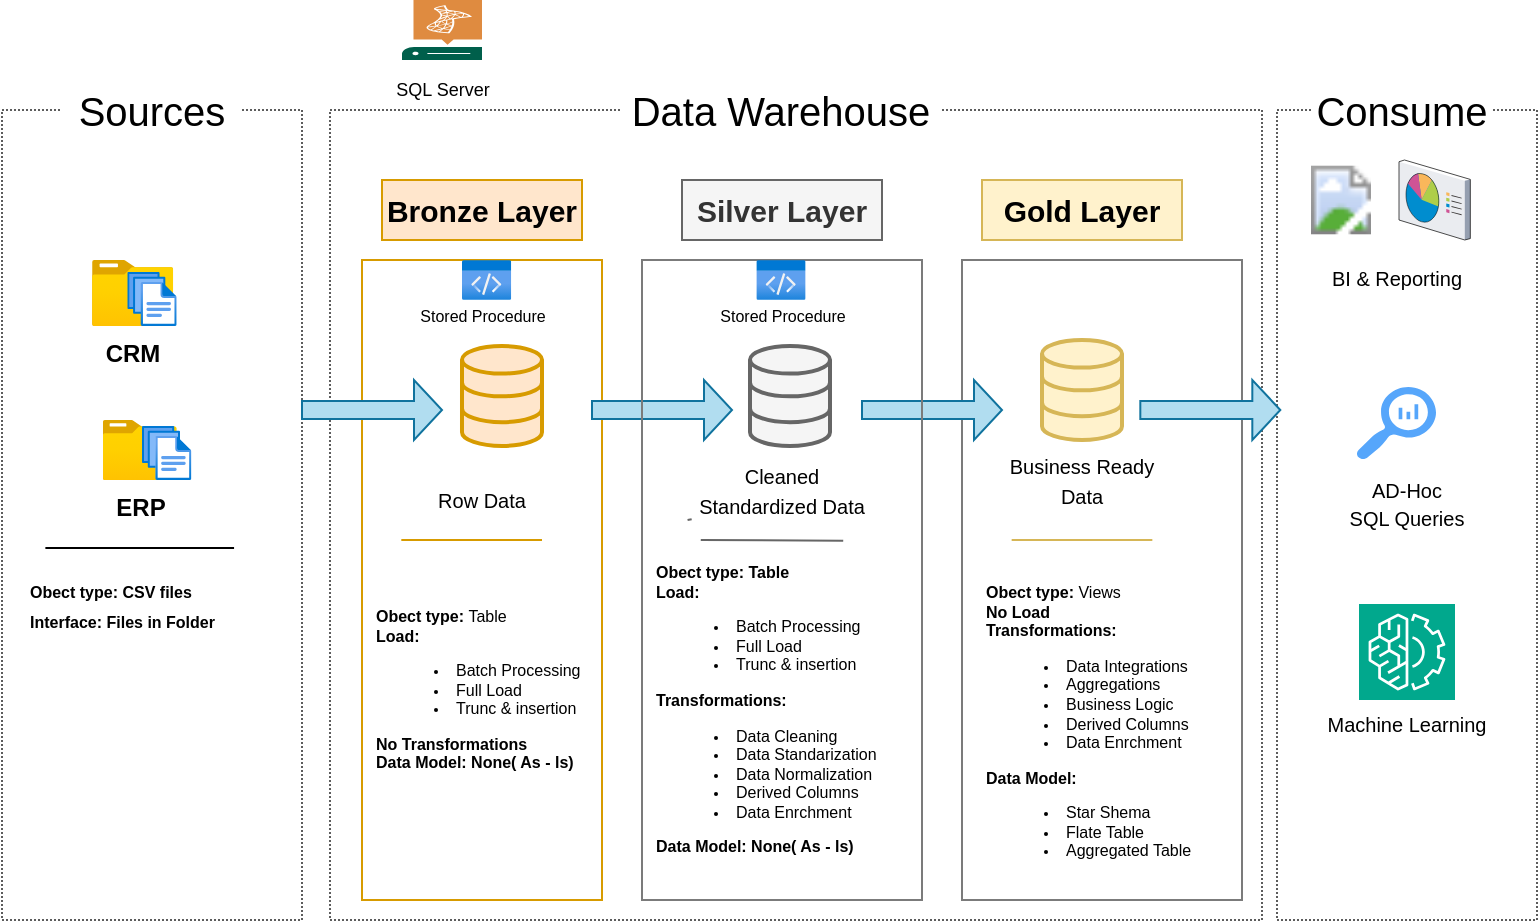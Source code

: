 <mxfile version="28.0.6" pages="4">
  <diagram name="Page-1" id="pIR-32p6Ewq7svy2gjKC">
    <mxGraphModel dx="1028" dy="619" grid="1" gridSize="10" guides="1" tooltips="1" connect="1" arrows="1" fold="1" page="1" pageScale="1" pageWidth="827" pageHeight="1169" math="0" shadow="0">
      <root>
        <mxCell id="0" />
        <mxCell id="1" parent="0" />
        <mxCell id="FTF12G-839PeTvgSyDfb-1" value="" style="rounded=0;whiteSpace=wrap;html=1;fillColor=none;dashed=1;dashPattern=1 1;strokeColor=light-dark(#5c5c5c, #959595);" parent="1" vertex="1">
          <mxGeometry x="40" y="165" width="150" height="405" as="geometry" />
        </mxCell>
        <mxCell id="FTF12G-839PeTvgSyDfb-2" value="&lt;font style=&quot;font-size: 20px;&quot;&gt;Sources&lt;/font&gt;" style="rounded=0;whiteSpace=wrap;html=1;fillColor=default;strokeColor=none;" parent="1" vertex="1">
          <mxGeometry x="70" y="150" width="90" height="30" as="geometry" />
        </mxCell>
        <mxCell id="FTF12G-839PeTvgSyDfb-3" value="" style="rounded=0;whiteSpace=wrap;html=1;fillColor=none;dashed=1;dashPattern=1 1;strokeColor=light-dark(#5c5c5c, #959595);" parent="1" vertex="1">
          <mxGeometry x="204" y="165" width="466" height="405" as="geometry" />
        </mxCell>
        <mxCell id="FTF12G-839PeTvgSyDfb-4" value="&lt;font style=&quot;font-size: 20px;&quot;&gt;Data Warehouse&lt;/font&gt;" style="rounded=0;whiteSpace=wrap;html=1;fillColor=default;strokeColor=none;" parent="1" vertex="1">
          <mxGeometry x="350" y="150" width="159" height="30" as="geometry" />
        </mxCell>
        <mxCell id="FTF12G-839PeTvgSyDfb-5" value="" style="rounded=0;whiteSpace=wrap;html=1;fillColor=none;dashed=1;dashPattern=1 1;strokeColor=light-dark(#5c5c5c, #959595);" parent="1" vertex="1">
          <mxGeometry x="677.5" y="165" width="130" height="405" as="geometry" />
        </mxCell>
        <mxCell id="FTF12G-839PeTvgSyDfb-6" value="&lt;font style=&quot;font-size: 20px;&quot;&gt;Consume&lt;/font&gt;" style="rounded=0;whiteSpace=wrap;html=1;fillColor=default;strokeColor=none;" parent="1" vertex="1">
          <mxGeometry x="694.5" y="150" width="90" height="30" as="geometry" />
        </mxCell>
        <mxCell id="FTF12G-839PeTvgSyDfb-8" value="&lt;font style=&quot;font-size: 15px;&quot;&gt;Bronze Layer&lt;/font&gt;" style="rounded=0;whiteSpace=wrap;html=1;fillColor=#ffe6cc;strokeColor=#d79b00;fontStyle=1" parent="1" vertex="1">
          <mxGeometry x="230" y="200" width="100" height="30" as="geometry" />
        </mxCell>
        <mxCell id="FTF12G-839PeTvgSyDfb-9" value="" style="rounded=0;whiteSpace=wrap;html=1;fillColor=none;strokeColor=#d79b00;" parent="1" vertex="1">
          <mxGeometry x="220" y="240" width="120" height="320" as="geometry" />
        </mxCell>
        <mxCell id="FTF12G-839PeTvgSyDfb-10" value="&lt;font style=&quot;font-size: 15px;&quot;&gt;Silver Layer&lt;/font&gt;" style="rounded=0;whiteSpace=wrap;html=1;fillColor=#f5f5f5;strokeColor=#666666;fontColor=#333333;fontStyle=1" parent="1" vertex="1">
          <mxGeometry x="380" y="200" width="100" height="30" as="geometry" />
        </mxCell>
        <mxCell id="FTF12G-839PeTvgSyDfb-12" value="&lt;font style=&quot;font-size: 15px;&quot;&gt;Gold Layer&lt;/font&gt;" style="rounded=0;whiteSpace=wrap;html=1;fillColor=#fff2cc;strokeColor=#d6b656;fontStyle=1" parent="1" vertex="1">
          <mxGeometry x="530" y="200" width="100" height="30" as="geometry" />
        </mxCell>
        <mxCell id="FTF12G-839PeTvgSyDfb-14" value="&lt;b&gt;CRM&lt;/b&gt;" style="image;aspect=fixed;html=1;points=[];align=center;fontSize=12;image=img/lib/azure2/general/Folder_Blank.svg;" parent="1" vertex="1">
          <mxGeometry x="85" y="240" width="40.66" height="33" as="geometry" />
        </mxCell>
        <mxCell id="FTF12G-839PeTvgSyDfb-15" value="" style="image;aspect=fixed;html=1;points=[];align=center;fontSize=12;image=img/lib/azure2/general/Files.svg;" parent="1" vertex="1">
          <mxGeometry x="102.65" y="246" width="24.69" height="27" as="geometry" />
        </mxCell>
        <mxCell id="FTF12G-839PeTvgSyDfb-22" value="&lt;b&gt;ERP&lt;/b&gt;" style="image;aspect=fixed;html=1;points=[];align=center;fontSize=12;image=img/lib/azure2/general/Folder_Blank.svg;" parent="1" vertex="1">
          <mxGeometry x="90.38" y="320" width="36.96" height="30" as="geometry" />
        </mxCell>
        <mxCell id="FTF12G-839PeTvgSyDfb-23" value="" style="image;aspect=fixed;html=1;points=[];align=center;fontSize=12;image=img/lib/azure2/general/Files.svg;" parent="1" vertex="1">
          <mxGeometry x="110.0" y="323" width="24.69" height="27" as="geometry" />
        </mxCell>
        <mxCell id="FTF12G-839PeTvgSyDfb-24" value="" style="endArrow=none;html=1;rounded=0;" parent="1" edge="1">
          <mxGeometry width="50" height="50" relative="1" as="geometry">
            <mxPoint x="61.69" y="384" as="sourcePoint" />
            <mxPoint x="62.03" y="384" as="targetPoint" />
            <Array as="points">
              <mxPoint x="156.03" y="384" />
              <mxPoint x="61.69" y="384" />
            </Array>
          </mxGeometry>
        </mxCell>
        <mxCell id="FTF12G-839PeTvgSyDfb-25" value="&lt;font style=&quot;font-size: 8px;&quot;&gt;&lt;b&gt;Obect type: CSV files&lt;br&gt;Interface: Files in Folder&lt;/b&gt;&lt;/font&gt;" style="text;html=1;align=left;verticalAlign=middle;whiteSpace=wrap;rounded=0;" parent="1" vertex="1">
          <mxGeometry x="51.77" y="396.5" width="141.16" height="30" as="geometry" />
        </mxCell>
        <mxCell id="FTF12G-839PeTvgSyDfb-28" value="" style="html=1;verticalLabelPosition=bottom;align=center;labelBackgroundColor=#ffffff;verticalAlign=top;strokeWidth=2;strokeColor=#d79b00;shadow=0;dashed=0;shape=mxgraph.ios7.icons.data;fillColor=#ffe6cc;" parent="1" vertex="1">
          <mxGeometry x="270" y="283" width="40" height="50" as="geometry" />
        </mxCell>
        <mxCell id="FTF12G-839PeTvgSyDfb-29" value="" style="html=1;verticalLabelPosition=bottom;align=center;labelBackgroundColor=#ffffff;verticalAlign=top;strokeWidth=2;strokeColor=#d6b656;shadow=0;dashed=0;shape=mxgraph.ios7.icons.data;fillColor=#fff2cc;" parent="1" vertex="1">
          <mxGeometry x="560" y="280" width="40" height="50" as="geometry" />
        </mxCell>
        <mxCell id="FTF12G-839PeTvgSyDfb-30" value="" style="html=1;verticalLabelPosition=bottom;align=center;labelBackgroundColor=#ffffff;verticalAlign=top;strokeWidth=2;strokeColor=#666666;shadow=0;dashed=0;shape=mxgraph.ios7.icons.data;fillColor=#f5f5f5;fontColor=#333333;" parent="1" vertex="1">
          <mxGeometry x="414" y="283" width="40" height="50" as="geometry" />
        </mxCell>
        <mxCell id="FTF12G-839PeTvgSyDfb-31" value="" style="shape=singleArrow;whiteSpace=wrap;html=1;fillColor=#b1ddf0;strokeColor=#10739e;" parent="1" vertex="1">
          <mxGeometry x="190" y="300" width="70" height="30" as="geometry" />
        </mxCell>
        <mxCell id="FTF12G-839PeTvgSyDfb-37" value="&lt;font style=&quot;font-size: 10px;&quot;&gt;Row Data&lt;/font&gt;" style="text;html=1;align=center;verticalAlign=middle;whiteSpace=wrap;rounded=0;" parent="1" vertex="1">
          <mxGeometry x="250" y="350" width="60" height="20" as="geometry" />
        </mxCell>
        <mxCell id="FTF12G-839PeTvgSyDfb-38" value="&lt;font style=&quot;font-size: 10px;&quot;&gt;Business Ready Data&lt;/font&gt;" style="text;html=1;align=center;verticalAlign=middle;whiteSpace=wrap;rounded=0;" parent="1" vertex="1">
          <mxGeometry x="540" y="340" width="80" height="20" as="geometry" />
        </mxCell>
        <mxCell id="FTF12G-839PeTvgSyDfb-41" value="" style="endArrow=none;html=1;rounded=0;fillColor=#ffe6cc;strokeColor=#d79b00;" parent="1" edge="1">
          <mxGeometry width="50" height="50" relative="1" as="geometry">
            <mxPoint x="239.66" y="380" as="sourcePoint" />
            <mxPoint x="240.0" y="380" as="targetPoint" />
            <Array as="points">
              <mxPoint x="310.0" y="380" />
              <mxPoint x="239.66" y="380" />
            </Array>
          </mxGeometry>
        </mxCell>
        <mxCell id="FTF12G-839PeTvgSyDfb-43" value="" style="endArrow=none;html=1;rounded=0;fillColor=#fff2cc;strokeColor=#d6b656;" parent="1" edge="1">
          <mxGeometry width="50" height="50" relative="1" as="geometry">
            <mxPoint x="544.83" y="380" as="sourcePoint" />
            <mxPoint x="545.17" y="380" as="targetPoint" />
            <Array as="points">
              <mxPoint x="615.17" y="380" />
              <mxPoint x="544.83" y="380" />
            </Array>
          </mxGeometry>
        </mxCell>
        <mxCell id="FTF12G-839PeTvgSyDfb-44" value="" style="endArrow=none;html=1;rounded=0;fillColor=#f5f5f5;strokeColor=#666666;" parent="1" edge="1">
          <mxGeometry width="50" height="50" relative="1" as="geometry">
            <mxPoint x="460.612" y="380.4" as="sourcePoint" />
            <mxPoint x="389.73" y="380" as="targetPoint" />
            <Array as="points">
              <mxPoint x="459.73" y="380" />
              <mxPoint x="389.39" y="380" />
            </Array>
          </mxGeometry>
        </mxCell>
        <mxCell id="FTF12G-839PeTvgSyDfb-45" value="&lt;b&gt;Obect type: &lt;/b&gt;Table&lt;div&gt;&lt;b&gt;Load:&amp;nbsp;&lt;/b&gt;&lt;/div&gt;&lt;div&gt;&lt;ul&gt;&lt;li&gt;Batch Processing&lt;/li&gt;&lt;li&gt;Full Load&lt;/li&gt;&lt;li&gt;Trunc &amp;amp; insertion&lt;/li&gt;&lt;/ul&gt;&lt;b&gt;No Transformations&lt;/b&gt;&lt;/div&gt;&lt;div&gt;&lt;b&gt;Data Model: None( As - ls)&lt;/b&gt;&lt;/div&gt;" style="text;html=1;align=left;verticalAlign=middle;whiteSpace=wrap;rounded=0;fontSize=8;" parent="1" vertex="1">
          <mxGeometry x="225" y="440" width="110" height="30" as="geometry" />
        </mxCell>
        <mxCell id="FTF12G-839PeTvgSyDfb-52" value="&lt;b&gt;Obect type: Table&lt;/b&gt;&lt;div&gt;&lt;b&gt;Load:&amp;nbsp;&lt;/b&gt;&lt;/div&gt;&lt;div&gt;&lt;ul&gt;&lt;li&gt;Batch Processing&lt;/li&gt;&lt;li&gt;Full Load&lt;/li&gt;&lt;li&gt;Trunc &amp;amp; insertion&lt;/li&gt;&lt;/ul&gt;&lt;b&gt;Transformations:&lt;/b&gt;&lt;/div&gt;&lt;div&gt;&lt;ul&gt;&lt;li&gt;Data Cleaning&lt;/li&gt;&lt;li&gt;Data Standarization&lt;/li&gt;&lt;li&gt;Data Normalization&lt;/li&gt;&lt;li&gt;Derived Columns&lt;/li&gt;&lt;li&gt;Data Enrchment&lt;/li&gt;&lt;/ul&gt;&lt;/div&gt;&lt;div&gt;&lt;b&gt;Data Model: None( As - ls)&lt;/b&gt;&lt;/div&gt;" style="text;html=1;align=left;verticalAlign=middle;whiteSpace=wrap;rounded=0;fontSize=8;" parent="1" vertex="1">
          <mxGeometry x="365" y="450" width="120" height="30" as="geometry" />
        </mxCell>
        <mxCell id="FTF12G-839PeTvgSyDfb-55" value="" style="rounded=0;whiteSpace=wrap;html=1;fillColor=none;strokeColor=#7B7B7B;" parent="1" vertex="1">
          <mxGeometry x="520" y="240" width="140" height="320" as="geometry" />
        </mxCell>
        <mxCell id="FTF12G-839PeTvgSyDfb-58" value="" style="shape=singleArrow;whiteSpace=wrap;html=1;fillColor=#b1ddf0;strokeColor=#10739e;" parent="1" vertex="1">
          <mxGeometry x="609.16" y="300" width="70" height="30" as="geometry" />
        </mxCell>
        <mxCell id="FTF12G-839PeTvgSyDfb-59" value="" style="shape=singleArrow;whiteSpace=wrap;html=1;fillColor=#b1ddf0;strokeColor=#10739e;" parent="1" vertex="1">
          <mxGeometry x="470" y="300" width="70" height="30" as="geometry" />
        </mxCell>
        <mxCell id="FTF12G-839PeTvgSyDfb-60" value="" style="shape=singleArrow;whiteSpace=wrap;html=1;fillColor=#b1ddf0;strokeColor=#10739e;" parent="1" vertex="1">
          <mxGeometry x="335" y="300" width="70" height="30" as="geometry" />
        </mxCell>
        <mxCell id="FTF12G-839PeTvgSyDfb-61" value="" style="rounded=0;whiteSpace=wrap;html=1;fillColor=none;strokeColor=#7B7B7B;" parent="1" vertex="1">
          <mxGeometry x="360" y="240" width="140" height="320" as="geometry" />
        </mxCell>
        <mxCell id="FTF12G-839PeTvgSyDfb-64" value="" style="endArrow=none;html=1;rounded=0;fillColor=#f5f5f5;strokeColor=#666666;" parent="1" edge="1">
          <mxGeometry width="50" height="50" relative="1" as="geometry">
            <mxPoint x="384.83" y="369.6" as="sourcePoint" />
            <mxPoint x="382.781" y="370" as="targetPoint" />
            <Array as="points" />
          </mxGeometry>
        </mxCell>
        <mxCell id="FTF12G-839PeTvgSyDfb-65" value="&lt;b&gt;Obect type: &lt;/b&gt;Views&lt;div&gt;&lt;b&gt;No Load&lt;/b&gt;&lt;/div&gt;&lt;div&gt;&lt;b&gt;Transformations:&lt;/b&gt;&lt;/div&gt;&lt;div&gt;&lt;ul&gt;&lt;li&gt;Data Integrations&lt;/li&gt;&lt;li&gt;Aggregations&lt;/li&gt;&lt;li&gt;Business Logic&lt;/li&gt;&lt;li&gt;Derived Columns&lt;/li&gt;&lt;li&gt;Data Enrchment&lt;/li&gt;&lt;/ul&gt;&lt;/div&gt;&lt;div&gt;&lt;b&gt;Data Model:&lt;/b&gt;&lt;/div&gt;&lt;div&gt;&lt;ul&gt;&lt;li&gt;Star Shema&lt;/li&gt;&lt;li&gt;Flate Table&lt;/li&gt;&lt;li&gt;Aggregated Table&lt;/li&gt;&lt;/ul&gt;&lt;/div&gt;" style="text;html=1;align=left;verticalAlign=middle;whiteSpace=wrap;rounded=0;fontSize=8;" parent="1" vertex="1">
          <mxGeometry x="530" y="460" width="120" height="30" as="geometry" />
        </mxCell>
        <mxCell id="FTF12G-839PeTvgSyDfb-71" value="&lt;font style=&quot;text-align: left; font-size: 10px;&quot;&gt;Cleaned Standardized&amp;nbsp;&lt;/font&gt;&lt;span style=&quot;color: light-dark(rgb(0, 0, 0), rgb(255, 255, 255)); background-color: transparent; font-size: 10px;&quot;&gt;Data&lt;/span&gt;" style="text;html=1;align=center;verticalAlign=middle;whiteSpace=wrap;rounded=0;" parent="1" vertex="1">
          <mxGeometry x="375" y="340" width="110" height="30" as="geometry" />
        </mxCell>
        <mxCell id="FTF12G-839PeTvgSyDfb-72" value="" style="image;aspect=fixed;html=1;points=[];align=center;fontSize=12;image=img/lib/azure2/power_platform/PowerBI.svg;" parent="1" vertex="1">
          <mxGeometry x="694.5" y="190" width="30" height="40" as="geometry" />
        </mxCell>
        <mxCell id="FTF12G-839PeTvgSyDfb-77" value="&lt;font style=&quot;font-size: 10px;&quot;&gt;AD-Hoc&lt;/font&gt;&lt;div&gt;&lt;font style=&quot;font-size: 10px;&quot;&gt;SQL Queries&lt;br&gt;&lt;/font&gt;&lt;br&gt;&lt;/div&gt;" style="text;html=1;align=center;verticalAlign=middle;whiteSpace=wrap;rounded=0;" parent="1" vertex="1">
          <mxGeometry x="695" y="360" width="95" height="17" as="geometry" />
        </mxCell>
        <mxCell id="FTF12G-839PeTvgSyDfb-80" value="&lt;span style=&quot;background-color: transparent; color: light-dark(rgb(0, 0, 0), rgb(255, 255, 255));&quot;&gt;&lt;font style=&quot;font-size: 10px;&quot;&gt;BI &amp;amp; Reporting&lt;/font&gt;&lt;/span&gt;" style="text;html=1;align=center;verticalAlign=middle;whiteSpace=wrap;rounded=0;" parent="1" vertex="1">
          <mxGeometry x="689.5" y="240" width="95" height="17" as="geometry" />
        </mxCell>
        <mxCell id="FTF12G-839PeTvgSyDfb-81" value="" style="sketch=0;pointerEvents=1;shadow=0;dashed=0;html=1;strokeColor=none;labelPosition=center;verticalLabelPosition=bottom;verticalAlign=top;align=center;fillColor=light-dark(#56a6fb, #a8a8a8);shape=mxgraph.mscae.oms.log_search" parent="1" vertex="1">
          <mxGeometry x="717" y="303.5" width="40" height="36.5" as="geometry" />
        </mxCell>
        <mxCell id="FTF12G-839PeTvgSyDfb-83" value="" style="sketch=0;points=[[0,0,0],[0.25,0,0],[0.5,0,0],[0.75,0,0],[1,0,0],[0,1,0],[0.25,1,0],[0.5,1,0],[0.75,1,0],[1,1,0],[0,0.25,0],[0,0.5,0],[0,0.75,0],[1,0.25,0],[1,0.5,0],[1,0.75,0]];outlineConnect=0;fontColor=#232F3E;fillColor=#01A88D;strokeColor=#ffffff;dashed=0;verticalLabelPosition=bottom;verticalAlign=top;align=center;html=1;fontSize=12;fontStyle=0;aspect=fixed;shape=mxgraph.aws4.resourceIcon;resIcon=mxgraph.aws4.machine_learning;" parent="1" vertex="1">
          <mxGeometry x="718.5" y="412" width="48" height="48" as="geometry" />
        </mxCell>
        <mxCell id="FTF12G-839PeTvgSyDfb-84" value="&lt;span style=&quot;background-color: transparent; color: light-dark(rgb(0, 0, 0), rgb(255, 255, 255));&quot;&gt;&lt;font style=&quot;font-size: 10px;&quot;&gt;Machine Learning&lt;/font&gt;&lt;/span&gt;" style="text;html=1;align=center;verticalAlign=middle;whiteSpace=wrap;rounded=0;" parent="1" vertex="1">
          <mxGeometry x="695" y="463" width="95" height="17" as="geometry" />
        </mxCell>
        <mxCell id="FTF12G-839PeTvgSyDfb-87" value="" style="verticalLabelPosition=bottom;sketch=0;aspect=fixed;html=1;verticalAlign=top;strokeColor=none;align=center;outlineConnect=0;shape=mxgraph.citrix.reporting;" parent="1" vertex="1">
          <mxGeometry x="738.5" y="190" width="35.66" height="40" as="geometry" />
        </mxCell>
        <mxCell id="FTF12G-839PeTvgSyDfb-90" value="&lt;font style=&quot;font-size: 9px;&quot;&gt;SQL Server&lt;/font&gt;" style="sketch=0;pointerEvents=1;shadow=0;dashed=0;html=1;strokeColor=none;fillColor=#005F4B;labelPosition=center;verticalLabelPosition=bottom;verticalAlign=top;align=center;outlineConnect=0;shape=mxgraph.veeam2.sql_server;" parent="1" vertex="1">
          <mxGeometry x="240" y="110" width="40" height="30" as="geometry" />
        </mxCell>
        <mxCell id="bpVe0B8NgCa7x2HMh0HX-1" value="" style="image;aspect=fixed;html=1;points=[];align=center;fontSize=12;image=img/lib/azure2/general/Code.svg;" vertex="1" parent="1">
          <mxGeometry x="270" y="240" width="24.61" height="20" as="geometry" />
        </mxCell>
        <mxCell id="bpVe0B8NgCa7x2HMh0HX-2" value="" style="image;aspect=fixed;html=1;points=[];align=center;fontSize=12;image=img/lib/azure2/general/Code.svg;" vertex="1" parent="1">
          <mxGeometry x="417.19" y="240" width="24.61" height="20" as="geometry" />
        </mxCell>
        <mxCell id="bpVe0B8NgCa7x2HMh0HX-4" value="Stored Procedure" style="text;html=1;align=center;verticalAlign=middle;whiteSpace=wrap;rounded=0;fontSize=8;" vertex="1" parent="1">
          <mxGeometry x="247.5" y="263" width="65" height="10" as="geometry" />
        </mxCell>
        <mxCell id="bpVe0B8NgCa7x2HMh0HX-6" value="Stored Procedure" style="text;html=1;align=center;verticalAlign=middle;whiteSpace=wrap;rounded=0;fontSize=8;" vertex="1" parent="1">
          <mxGeometry x="397.5" y="263" width="65" height="10" as="geometry" />
        </mxCell>
      </root>
    </mxGraphModel>
  </diagram>
  <diagram id="m3szoXaeKcU9bjxR_chZ" name="Page-2">
    <mxGraphModel dx="1028" dy="619" grid="1" gridSize="10" guides="1" tooltips="1" connect="1" arrows="1" fold="1" page="1" pageScale="1" pageWidth="827" pageHeight="1169" math="0" shadow="0">
      <root>
        <mxCell id="0" />
        <mxCell id="1" parent="0" />
        <mxCell id="J3gD3cBBKCMve4kF-lFR-1" value="" style="rounded=0;whiteSpace=wrap;html=1;fillColor=none;dashed=1;" parent="1" vertex="1">
          <mxGeometry x="40" y="80" width="120" height="400" as="geometry" />
        </mxCell>
        <mxCell id="J3gD3cBBKCMve4kF-lFR-2" value="Sources" style="rounded=1;whiteSpace=wrap;html=1;fillColor=default;strokeColor=none;" parent="1" vertex="1">
          <mxGeometry x="80" y="60" width="70" height="30" as="geometry" />
        </mxCell>
        <mxCell id="J3gD3cBBKCMve4kF-lFR-3" value="" style="rounded=1;whiteSpace=wrap;html=1;fillColor=none;strokeColor=#d79b00;" parent="1" vertex="1">
          <mxGeometry x="210" y="120" width="120" height="350" as="geometry" />
        </mxCell>
        <mxCell id="J3gD3cBBKCMve4kF-lFR-4" value="&lt;b&gt;Bronze Layer&lt;/b&gt;" style="rounded=1;whiteSpace=wrap;html=1;fillColor=#ffe6cc;strokeColor=none;" parent="1" vertex="1">
          <mxGeometry x="205" y="80" width="125" height="30" as="geometry" />
        </mxCell>
        <mxCell id="jmKWGIpitbzmGh6Nmusk-30" style="edgeStyle=orthogonalEdgeStyle;rounded=0;orthogonalLoop=1;jettySize=auto;html=1;" edge="1" parent="1" source="J3gD3cBBKCMve4kF-lFR-7">
          <mxGeometry relative="1" as="geometry">
            <mxPoint x="370" y="155" as="targetPoint" />
          </mxGeometry>
        </mxCell>
        <mxCell id="J3gD3cBBKCMve4kF-lFR-7" value="crm_sales_details" style="rounded=1;whiteSpace=wrap;html=1;fillColor=#ffe6cc;strokeColor=none;" parent="1" vertex="1">
          <mxGeometry x="220.89" y="140" width="102.5" height="30" as="geometry" />
        </mxCell>
        <mxCell id="jmKWGIpitbzmGh6Nmusk-29" style="edgeStyle=orthogonalEdgeStyle;rounded=0;orthogonalLoop=1;jettySize=auto;html=1;" edge="1" parent="1" source="J3gD3cBBKCMve4kF-lFR-8">
          <mxGeometry relative="1" as="geometry">
            <mxPoint x="370" y="205" as="targetPoint" />
          </mxGeometry>
        </mxCell>
        <mxCell id="J3gD3cBBKCMve4kF-lFR-8" value="crm_cust_info" style="rounded=1;whiteSpace=wrap;html=1;fillColor=#ffe6cc;strokeColor=none;" parent="1" vertex="1">
          <mxGeometry x="220.89" y="190" width="102.5" height="30" as="geometry" />
        </mxCell>
        <mxCell id="jmKWGIpitbzmGh6Nmusk-23" style="edgeStyle=orthogonalEdgeStyle;rounded=0;orthogonalLoop=1;jettySize=auto;html=1;" edge="1" parent="1" source="J3gD3cBBKCMve4kF-lFR-9">
          <mxGeometry relative="1" as="geometry">
            <mxPoint x="370" y="255" as="targetPoint" />
          </mxGeometry>
        </mxCell>
        <mxCell id="J3gD3cBBKCMve4kF-lFR-9" value="crm_prd_info" style="rounded=1;whiteSpace=wrap;html=1;fillColor=#ffe6cc;strokeColor=none;" parent="1" vertex="1">
          <mxGeometry x="220.89" y="240" width="102.5" height="30" as="geometry" />
        </mxCell>
        <mxCell id="J3gD3cBBKCMve4kF-lFR-26" style="edgeStyle=orthogonalEdgeStyle;rounded=0;orthogonalLoop=1;jettySize=auto;html=1;entryX=0;entryY=0.75;entryDx=0;entryDy=0;" parent="1" target="J3gD3cBBKCMve4kF-lFR-9" edge="1">
          <mxGeometry relative="1" as="geometry">
            <mxPoint x="126.78" y="205" as="sourcePoint" />
          </mxGeometry>
        </mxCell>
        <mxCell id="J3gD3cBBKCMve4kF-lFR-27" style="edgeStyle=orthogonalEdgeStyle;rounded=0;orthogonalLoop=1;jettySize=auto;html=1;entryX=0;entryY=0.5;entryDx=0;entryDy=0;" parent="1" target="J3gD3cBBKCMve4kF-lFR-7" edge="1">
          <mxGeometry relative="1" as="geometry">
            <mxPoint x="126.78" y="205" as="sourcePoint" />
          </mxGeometry>
        </mxCell>
        <mxCell id="J3gD3cBBKCMve4kF-lFR-28" style="edgeStyle=orthogonalEdgeStyle;rounded=0;orthogonalLoop=1;jettySize=auto;html=1;entryX=0;entryY=0.5;entryDx=0;entryDy=0;" parent="1" target="J3gD3cBBKCMve4kF-lFR-8" edge="1">
          <mxGeometry relative="1" as="geometry">
            <mxPoint x="126.78" y="205" as="sourcePoint" />
          </mxGeometry>
        </mxCell>
        <mxCell id="J3gD3cBBKCMve4kF-lFR-11" value="" style="image;aspect=fixed;html=1;points=[];align=center;fontSize=12;image=img/lib/azure2/general/Folder_Blank.svg;" parent="1" vertex="1">
          <mxGeometry x="75.36" y="185" width="49.28" height="40" as="geometry" />
        </mxCell>
        <mxCell id="J3gD3cBBKCMve4kF-lFR-12" value="&lt;b&gt;CRM&lt;/b&gt;" style="text;html=1;align=center;verticalAlign=middle;whiteSpace=wrap;rounded=0;" parent="1" vertex="1">
          <mxGeometry x="77.5" y="225" width="45" height="17.5" as="geometry" />
        </mxCell>
        <mxCell id="J3gD3cBBKCMve4kF-lFR-15" value="" style="image;aspect=fixed;html=1;points=[];align=center;fontSize=12;image=img/lib/azure2/general/Folder_Blank.svg;" parent="1" vertex="1">
          <mxGeometry x="75.36" y="327.5" width="49.28" height="40" as="geometry" />
        </mxCell>
        <mxCell id="J3gD3cBBKCMve4kF-lFR-16" value="&lt;b&gt;ERP&lt;/b&gt;" style="text;html=1;align=center;verticalAlign=middle;whiteSpace=wrap;rounded=0;" parent="1" vertex="1">
          <mxGeometry x="77.5" y="367.5" width="45" height="15" as="geometry" />
        </mxCell>
        <mxCell id="jmKWGIpitbzmGh6Nmusk-25" style="edgeStyle=orthogonalEdgeStyle;rounded=0;orthogonalLoop=1;jettySize=auto;html=1;" edge="1" parent="1" source="J3gD3cBBKCMve4kF-lFR-30">
          <mxGeometry relative="1" as="geometry">
            <mxPoint x="370" y="305" as="targetPoint" />
          </mxGeometry>
        </mxCell>
        <mxCell id="J3gD3cBBKCMve4kF-lFR-30" value="erp_cust_az12" style="rounded=1;whiteSpace=wrap;html=1;fillColor=#ffe6cc;strokeColor=none;" parent="1" vertex="1">
          <mxGeometry x="220.89" y="290" width="102.5" height="30" as="geometry" />
        </mxCell>
        <mxCell id="J3gD3cBBKCMve4kF-lFR-31" value="erp_loc_a101" style="rounded=1;whiteSpace=wrap;html=1;fillColor=#ffe6cc;strokeColor=none;" parent="1" vertex="1">
          <mxGeometry x="220.89" y="340" width="102.5" height="30" as="geometry" />
        </mxCell>
        <mxCell id="J3gD3cBBKCMve4kF-lFR-32" value="erp_px_cat_g1v12" style="rounded=1;whiteSpace=wrap;html=1;fillColor=#ffe6cc;strokeColor=none;" parent="1" vertex="1">
          <mxGeometry x="220.89" y="390" width="102.5" height="30" as="geometry" />
        </mxCell>
        <mxCell id="J3gD3cBBKCMve4kF-lFR-33" style="edgeStyle=orthogonalEdgeStyle;rounded=0;orthogonalLoop=1;jettySize=auto;html=1;entryX=0;entryY=0.75;entryDx=0;entryDy=0;" parent="1" target="J3gD3cBBKCMve4kF-lFR-32" edge="1">
          <mxGeometry relative="1" as="geometry">
            <mxPoint x="126.78" y="355" as="sourcePoint" />
          </mxGeometry>
        </mxCell>
        <mxCell id="J3gD3cBBKCMve4kF-lFR-34" style="edgeStyle=orthogonalEdgeStyle;rounded=0;orthogonalLoop=1;jettySize=auto;html=1;entryX=0;entryY=0.5;entryDx=0;entryDy=0;" parent="1" target="J3gD3cBBKCMve4kF-lFR-30" edge="1">
          <mxGeometry relative="1" as="geometry">
            <mxPoint x="126.78" y="355" as="sourcePoint" />
          </mxGeometry>
        </mxCell>
        <mxCell id="J3gD3cBBKCMve4kF-lFR-35" style="edgeStyle=orthogonalEdgeStyle;rounded=0;orthogonalLoop=1;jettySize=auto;html=1;entryX=0;entryY=0.5;entryDx=0;entryDy=0;" parent="1" target="J3gD3cBBKCMve4kF-lFR-31" edge="1">
          <mxGeometry relative="1" as="geometry">
            <mxPoint x="126.78" y="355" as="sourcePoint" />
          </mxGeometry>
        </mxCell>
        <mxCell id="J3gD3cBBKCMve4kF-lFR-36" value="&lt;b&gt;&lt;font style=&quot;font-size: 30px;&quot;&gt;Data Flow&lt;/font&gt;&lt;/b&gt;" style="text;html=1;align=center;verticalAlign=middle;whiteSpace=wrap;rounded=0;" parent="1" vertex="1">
          <mxGeometry x="60" y="10" width="190" height="30" as="geometry" />
        </mxCell>
        <mxCell id="jmKWGIpitbzmGh6Nmusk-7" value="" style="rounded=1;whiteSpace=wrap;html=1;fillColor=none;strokeColor=#666666;fontColor=#333333;" vertex="1" parent="1">
          <mxGeometry x="375" y="120" width="120" height="350" as="geometry" />
        </mxCell>
        <mxCell id="jmKWGIpitbzmGh6Nmusk-8" value="&lt;b&gt;Silver Layer&lt;/b&gt;" style="rounded=1;whiteSpace=wrap;html=1;fillColor=#f5f5f5;strokeColor=#666666;fontColor=#333333;" vertex="1" parent="1">
          <mxGeometry x="370" y="80" width="125" height="30" as="geometry" />
        </mxCell>
        <mxCell id="jmKWGIpitbzmGh6Nmusk-9" value="crm_sales_details" style="rounded=1;whiteSpace=wrap;html=1;fillColor=#f5f5f5;strokeColor=#666666;fontColor=#333333;" vertex="1" parent="1">
          <mxGeometry x="385.89" y="140" width="102.5" height="30" as="geometry" />
        </mxCell>
        <mxCell id="jmKWGIpitbzmGh6Nmusk-10" value="crm_cust_info" style="rounded=1;whiteSpace=wrap;html=1;fillColor=#f5f5f5;strokeColor=#666666;fontColor=#333333;" vertex="1" parent="1">
          <mxGeometry x="385.89" y="190" width="102.5" height="30" as="geometry" />
        </mxCell>
        <mxCell id="jmKWGIpitbzmGh6Nmusk-11" value="crm_prd_info" style="rounded=1;whiteSpace=wrap;html=1;fillColor=#f5f5f5;strokeColor=#666666;fontColor=#333333;" vertex="1" parent="1">
          <mxGeometry x="385.89" y="240" width="102.5" height="30" as="geometry" />
        </mxCell>
        <mxCell id="jmKWGIpitbzmGh6Nmusk-12" value="erp_cust_az12" style="rounded=1;whiteSpace=wrap;html=1;fillColor=#f5f5f5;strokeColor=#666666;fontColor=#333333;" vertex="1" parent="1">
          <mxGeometry x="385.89" y="290" width="102.5" height="30" as="geometry" />
        </mxCell>
        <mxCell id="jmKWGIpitbzmGh6Nmusk-13" value="erp_loc_a101" style="rounded=1;whiteSpace=wrap;html=1;fillColor=#f5f5f5;strokeColor=#666666;fontColor=#333333;" vertex="1" parent="1">
          <mxGeometry x="385.89" y="340" width="102.5" height="30" as="geometry" />
        </mxCell>
        <mxCell id="jmKWGIpitbzmGh6Nmusk-14" value="erp_px_cat_g1v12" style="rounded=1;whiteSpace=wrap;html=1;fillColor=#f5f5f5;strokeColor=#666666;fontColor=#333333;" vertex="1" parent="1">
          <mxGeometry x="385.89" y="390" width="102.5" height="30" as="geometry" />
        </mxCell>
        <mxCell id="jmKWGIpitbzmGh6Nmusk-26" style="edgeStyle=orthogonalEdgeStyle;rounded=0;orthogonalLoop=1;jettySize=auto;html=1;entryX=-0.002;entryY=0.67;entryDx=0;entryDy=0;entryPerimeter=0;" edge="1" parent="1" source="J3gD3cBBKCMve4kF-lFR-31" target="jmKWGIpitbzmGh6Nmusk-7">
          <mxGeometry relative="1" as="geometry" />
        </mxCell>
        <mxCell id="jmKWGIpitbzmGh6Nmusk-27" style="edgeStyle=orthogonalEdgeStyle;rounded=0;orthogonalLoop=1;jettySize=auto;html=1;" edge="1" parent="1" source="J3gD3cBBKCMve4kF-lFR-32">
          <mxGeometry relative="1" as="geometry">
            <mxPoint x="370" y="405" as="targetPoint" />
          </mxGeometry>
        </mxCell>
        <mxCell id="KeiXE1ZB5TXBaf8jH99m-1" value="" style="rounded=1;whiteSpace=wrap;html=1;fillColor=none;strokeColor=#d6b656;" vertex="1" parent="1">
          <mxGeometry x="545" y="120" width="120" height="350" as="geometry" />
        </mxCell>
        <mxCell id="KeiXE1ZB5TXBaf8jH99m-2" value="&lt;b&gt;Gold Layer&lt;/b&gt;" style="rounded=1;whiteSpace=wrap;html=1;fillColor=#fff2cc;strokeColor=#d6b656;" vertex="1" parent="1">
          <mxGeometry x="540" y="80" width="125" height="30" as="geometry" />
        </mxCell>
        <mxCell id="KeiXE1ZB5TXBaf8jH99m-3" value="fact_sales" style="rounded=1;whiteSpace=wrap;html=1;fillColor=#fff2cc;strokeColor=#d6b656;" vertex="1" parent="1">
          <mxGeometry x="555.89" y="160" width="102.5" height="30" as="geometry" />
        </mxCell>
        <mxCell id="KeiXE1ZB5TXBaf8jH99m-4" value="dim_customer" style="rounded=1;whiteSpace=wrap;html=1;fillColor=#fff2cc;strokeColor=#d6b656;" vertex="1" parent="1">
          <mxGeometry x="555.89" y="270" width="102.5" height="30" as="geometry" />
        </mxCell>
        <mxCell id="KeiXE1ZB5TXBaf8jH99m-5" value="dim_product" style="rounded=1;whiteSpace=wrap;html=1;fillColor=#fff2cc;strokeColor=#d6b656;" vertex="1" parent="1">
          <mxGeometry x="555.89" y="390" width="102.5" height="30" as="geometry" />
        </mxCell>
        <mxCell id="KeiXE1ZB5TXBaf8jH99m-10" value="" style="endArrow=classic;html=1;rounded=0;" edge="1" parent="1" target="KeiXE1ZB5TXBaf8jH99m-3">
          <mxGeometry width="50" height="50" relative="1" as="geometry">
            <mxPoint x="480" y="160" as="sourcePoint" />
            <mxPoint x="530" y="110" as="targetPoint" />
          </mxGeometry>
        </mxCell>
        <mxCell id="KeiXE1ZB5TXBaf8jH99m-11" value="" style="endArrow=classic;html=1;rounded=0;entryX=0;entryY=0.5;entryDx=0;entryDy=0;" edge="1" parent="1" target="KeiXE1ZB5TXBaf8jH99m-4">
          <mxGeometry width="50" height="50" relative="1" as="geometry">
            <mxPoint x="488.39" y="211" as="sourcePoint" />
            <mxPoint x="564.39" y="220" as="targetPoint" />
          </mxGeometry>
        </mxCell>
        <mxCell id="KeiXE1ZB5TXBaf8jH99m-12" value="" style="endArrow=classic;html=1;rounded=0;entryX=0;entryY=0.5;entryDx=0;entryDy=0;" edge="1" parent="1" target="KeiXE1ZB5TXBaf8jH99m-5">
          <mxGeometry width="50" height="50" relative="1" as="geometry">
            <mxPoint x="488.39" y="261" as="sourcePoint" />
            <mxPoint x="564.39" y="270" as="targetPoint" />
          </mxGeometry>
        </mxCell>
        <mxCell id="KeiXE1ZB5TXBaf8jH99m-13" value="" style="endArrow=classic;html=1;rounded=0;entryX=0;entryY=0.75;entryDx=0;entryDy=0;" edge="1" parent="1" target="KeiXE1ZB5TXBaf8jH99m-4">
          <mxGeometry width="50" height="50" relative="1" as="geometry">
            <mxPoint x="495" y="358.5" as="sourcePoint" />
            <mxPoint x="571" y="367.5" as="targetPoint" />
          </mxGeometry>
        </mxCell>
        <mxCell id="KeiXE1ZB5TXBaf8jH99m-15" value="" style="endArrow=classic;html=1;rounded=0;entryX=0;entryY=0.5;entryDx=0;entryDy=0;" edge="1" parent="1" target="KeiXE1ZB5TXBaf8jH99m-1">
          <mxGeometry width="50" height="50" relative="1" as="geometry">
            <mxPoint x="488.39" y="311" as="sourcePoint" />
            <mxPoint x="564.39" y="320" as="targetPoint" />
          </mxGeometry>
        </mxCell>
        <mxCell id="KeiXE1ZB5TXBaf8jH99m-16" value="" style="endArrow=classic;html=1;rounded=0;" edge="1" parent="1">
          <mxGeometry width="50" height="50" relative="1" as="geometry">
            <mxPoint x="488.39" y="400.5" as="sourcePoint" />
            <mxPoint x="564.39" y="409.5" as="targetPoint" />
          </mxGeometry>
        </mxCell>
      </root>
    </mxGraphModel>
  </diagram>
  <diagram id="1zdFFjyAR3lNau28DSQr" name="Page-3">
    <mxGraphModel dx="1028" dy="619" grid="1" gridSize="10" guides="1" tooltips="1" connect="1" arrows="1" fold="1" page="1" pageScale="1" pageWidth="827" pageHeight="1169" math="0" shadow="0">
      <root>
        <mxCell id="0" />
        <mxCell id="1" parent="0" />
        <mxCell id="2FeTs3CUhHd6WmyY0aK1-1" value="&lt;b&gt;&lt;font style=&quot;font-size: 30px;&quot;&gt;Integration Model &lt;/font&gt;&lt;font size=&quot;1&quot; style=&quot;&quot;&gt;(how to tables are related)&lt;/font&gt;&lt;/b&gt;" style="text;html=1;align=center;verticalAlign=middle;whiteSpace=wrap;rounded=0;" parent="1" vertex="1">
          <mxGeometry x="20" y="10" width="400" height="30" as="geometry" />
        </mxCell>
        <mxCell id="h6BavkEa2mzcyjAGXE4N-1" value="&lt;font&gt;crm_cut_info&lt;/font&gt;" style="swimlane;fontStyle=0;childLayout=stackLayout;horizontal=1;startSize=30;horizontalStack=0;resizeParent=1;resizeParentMax=0;resizeLast=0;collapsible=1;marginBottom=0;whiteSpace=wrap;html=1;rounded=1;fillColor=#dae8fc;strokeColor=#6c8ebf;fontSize=15;" parent="1" vertex="1">
          <mxGeometry x="270" y="412.5" width="140" height="90" as="geometry" />
        </mxCell>
        <mxCell id="h6BavkEa2mzcyjAGXE4N-2" value="cst_id" style="text;strokeColor=none;fillColor=none;align=left;verticalAlign=middle;spacingLeft=4;spacingRight=4;overflow=hidden;points=[[0,0.5],[1,0.5]];portConstraint=eastwest;rotatable=0;whiteSpace=wrap;html=1;fontSize=15;" parent="h6BavkEa2mzcyjAGXE4N-1" vertex="1">
          <mxGeometry y="30" width="140" height="20" as="geometry" />
        </mxCell>
        <mxCell id="h6BavkEa2mzcyjAGXE4N-35" value="cst_key" style="text;strokeColor=none;fillColor=none;align=left;verticalAlign=middle;spacingLeft=4;spacingRight=4;overflow=hidden;points=[[0,0.5],[1,0.5]];portConstraint=eastwest;rotatable=0;whiteSpace=wrap;html=1;fontSize=15;" parent="h6BavkEa2mzcyjAGXE4N-1" vertex="1">
          <mxGeometry y="50" width="140" height="40" as="geometry" />
        </mxCell>
        <mxCell id="h6BavkEa2mzcyjAGXE4N-5" value="&lt;font&gt;Customer information&lt;/font&gt;" style="text;html=1;align=center;verticalAlign=middle;whiteSpace=wrap;rounded=0;" parent="1" vertex="1">
          <mxGeometry x="260" y="380" width="140" height="30" as="geometry" />
        </mxCell>
        <mxCell id="h6BavkEa2mzcyjAGXE4N-6" value="&lt;font&gt;crm_prd_info&lt;/font&gt;" style="swimlane;fontStyle=0;childLayout=stackLayout;horizontal=1;startSize=30;horizontalStack=0;resizeParent=1;resizeParentMax=0;resizeLast=0;collapsible=1;marginBottom=0;whiteSpace=wrap;html=1;rounded=1;fillColor=#dae8fc;strokeColor=#6c8ebf;fontSize=15;" parent="1" vertex="1">
          <mxGeometry x="270" y="250" width="140" height="70" as="geometry" />
        </mxCell>
        <mxCell id="h6BavkEa2mzcyjAGXE4N-7" value="prd_key" style="text;strokeColor=none;fillColor=none;align=left;verticalAlign=middle;spacingLeft=4;spacingRight=4;overflow=hidden;points=[[0,0.5],[1,0.5]];portConstraint=eastwest;rotatable=0;whiteSpace=wrap;html=1;fontSize=15;" parent="h6BavkEa2mzcyjAGXE4N-6" vertex="1">
          <mxGeometry y="30" width="140" height="40" as="geometry" />
        </mxCell>
        <mxCell id="h6BavkEa2mzcyjAGXE4N-8" value="&lt;font&gt;Current &amp;amp; History Product information&lt;/font&gt;" style="text;html=1;align=center;verticalAlign=middle;whiteSpace=wrap;rounded=0;" parent="1" vertex="1">
          <mxGeometry x="227.25" y="220" width="205.5" height="30" as="geometry" />
        </mxCell>
        <mxCell id="h6BavkEa2mzcyjAGXE4N-9" value="&lt;font&gt;crm_Sales_details&lt;/font&gt;" style="swimlane;fontStyle=0;childLayout=stackLayout;horizontal=1;startSize=30;horizontalStack=0;resizeParent=1;resizeParentMax=0;resizeLast=0;collapsible=1;marginBottom=0;whiteSpace=wrap;html=1;rounded=1;fillColor=#dae8fc;strokeColor=#6c8ebf;fontSize=15;" parent="1" vertex="1">
          <mxGeometry x="55.5" y="310" width="155.5" height="90" as="geometry" />
        </mxCell>
        <mxCell id="h6BavkEa2mzcyjAGXE4N-10" value="prd_key" style="text;strokeColor=none;fillColor=none;align=left;verticalAlign=middle;spacingLeft=4;spacingRight=4;overflow=hidden;points=[[0,0.5],[1,0.5]];portConstraint=eastwest;rotatable=0;whiteSpace=wrap;html=1;fontSize=15;" parent="h6BavkEa2mzcyjAGXE4N-9" vertex="1">
          <mxGeometry y="30" width="155.5" height="30" as="geometry" />
        </mxCell>
        <mxCell id="h6BavkEa2mzcyjAGXE4N-14" value="cst_id" style="text;strokeColor=none;fillColor=none;align=left;verticalAlign=middle;spacingLeft=4;spacingRight=4;overflow=hidden;points=[[0,0.5],[1,0.5]];portConstraint=eastwest;rotatable=0;whiteSpace=wrap;html=1;fontSize=15;" parent="h6BavkEa2mzcyjAGXE4N-9" vertex="1">
          <mxGeometry y="60" width="155.5" height="30" as="geometry" />
        </mxCell>
        <mxCell id="h6BavkEa2mzcyjAGXE4N-11" value="Transaction Reccords about Sales &amp;amp; orders" style="text;html=1;align=center;verticalAlign=middle;whiteSpace=wrap;rounded=0;" parent="1" vertex="1">
          <mxGeometry x="51.63" y="280" width="163.25" height="30" as="geometry" />
        </mxCell>
        <mxCell id="h6BavkEa2mzcyjAGXE4N-21" style="edgeStyle=orthogonalEdgeStyle;rounded=0;orthogonalLoop=1;jettySize=auto;html=1;entryX=0;entryY=0.5;entryDx=0;entryDy=0;fontSize=15;" parent="1" source="h6BavkEa2mzcyjAGXE4N-10" target="h6BavkEa2mzcyjAGXE4N-7" edge="1">
          <mxGeometry relative="1" as="geometry" />
        </mxCell>
        <mxCell id="h6BavkEa2mzcyjAGXE4N-22" style="edgeStyle=orthogonalEdgeStyle;rounded=0;orthogonalLoop=1;jettySize=auto;html=1;entryX=0;entryY=0.5;entryDx=0;entryDy=0;fontSize=15;" parent="1" source="h6BavkEa2mzcyjAGXE4N-14" target="h6BavkEa2mzcyjAGXE4N-2" edge="1">
          <mxGeometry relative="1" as="geometry" />
        </mxCell>
        <mxCell id="h6BavkEa2mzcyjAGXE4N-29" value="&lt;font&gt;Extract customer information (Birthday)&lt;/font&gt;" style="text;html=1;align=center;verticalAlign=middle;whiteSpace=wrap;rounded=0;" parent="1" vertex="1">
          <mxGeometry x="510" y="325" width="220" height="30" as="geometry" />
        </mxCell>
        <mxCell id="h6BavkEa2mzcyjAGXE4N-32" value="&lt;font&gt;erp_cust_az12&lt;/font&gt;" style="swimlane;fontStyle=0;childLayout=stackLayout;horizontal=1;startSize=30;horizontalStack=0;resizeParent=1;resizeParentMax=0;resizeLast=0;collapsible=1;marginBottom=0;whiteSpace=wrap;html=1;rounded=1;fillColor=#fff2cc;strokeColor=#d6b656;fontSize=15;" parent="1" vertex="1">
          <mxGeometry x="565" y="370" width="140" height="70" as="geometry" />
        </mxCell>
        <mxCell id="h6BavkEa2mzcyjAGXE4N-33" value="cid" style="text;strokeColor=none;fillColor=none;align=left;verticalAlign=middle;spacingLeft=4;spacingRight=4;overflow=hidden;points=[[0,0.5],[1,0.5]];portConstraint=eastwest;rotatable=0;whiteSpace=wrap;html=1;fontSize=15;" parent="h6BavkEa2mzcyjAGXE4N-32" vertex="1">
          <mxGeometry y="30" width="140" height="40" as="geometry" />
        </mxCell>
        <mxCell id="h6BavkEa2mzcyjAGXE4N-37" style="edgeStyle=orthogonalEdgeStyle;rounded=0;orthogonalLoop=1;jettySize=auto;html=1;" parent="1" source="h6BavkEa2mzcyjAGXE4N-33" target="h6BavkEa2mzcyjAGXE4N-35" edge="1">
          <mxGeometry relative="1" as="geometry" />
        </mxCell>
        <mxCell id="h6BavkEa2mzcyjAGXE4N-40" value="&lt;font&gt;Location of customer (country)&lt;/font&gt;" style="text;html=1;align=center;verticalAlign=middle;whiteSpace=wrap;rounded=0;fontSize=12;" parent="1" vertex="1">
          <mxGeometry x="550" y="450" width="170" height="30" as="geometry" />
        </mxCell>
        <mxCell id="h6BavkEa2mzcyjAGXE4N-41" value="&lt;font&gt;erp_loc_a101&lt;/font&gt;" style="swimlane;fontStyle=0;childLayout=stackLayout;horizontal=1;startSize=30;horizontalStack=0;resizeParent=1;resizeParentMax=0;resizeLast=0;collapsible=1;marginBottom=0;whiteSpace=wrap;html=1;rounded=1;fillColor=#fff2cc;strokeColor=#d6b656;fontSize=15;" parent="1" vertex="1">
          <mxGeometry x="565" y="480" width="145" height="60" as="geometry" />
        </mxCell>
        <mxCell id="h6BavkEa2mzcyjAGXE4N-42" value="cid" style="text;strokeColor=none;fillColor=none;align=left;verticalAlign=middle;spacingLeft=4;spacingRight=4;overflow=hidden;points=[[0,0.5],[1,0.5]];portConstraint=eastwest;rotatable=0;whiteSpace=wrap;html=1;fontSize=15;" parent="h6BavkEa2mzcyjAGXE4N-41" vertex="1">
          <mxGeometry y="30" width="145" height="30" as="geometry" />
        </mxCell>
        <mxCell id="h6BavkEa2mzcyjAGXE4N-43" style="edgeStyle=orthogonalEdgeStyle;rounded=0;orthogonalLoop=1;jettySize=auto;html=1;" parent="1" source="h6BavkEa2mzcyjAGXE4N-42" target="h6BavkEa2mzcyjAGXE4N-35" edge="1">
          <mxGeometry relative="1" as="geometry" />
        </mxCell>
        <mxCell id="h6BavkEa2mzcyjAGXE4N-44" value="Product categories" style="text;html=1;align=center;verticalAlign=middle;whiteSpace=wrap;rounded=0;" parent="1" vertex="1">
          <mxGeometry x="515" y="180" width="220" height="30" as="geometry" />
        </mxCell>
        <mxCell id="h6BavkEa2mzcyjAGXE4N-45" value="&lt;font&gt;erp_px_cat_gv12&lt;/font&gt;" style="swimlane;fontStyle=0;childLayout=stackLayout;horizontal=1;startSize=30;horizontalStack=0;resizeParent=1;resizeParentMax=0;resizeLast=0;collapsible=1;marginBottom=0;whiteSpace=wrap;html=1;rounded=1;fillColor=#fff2cc;strokeColor=#d6b656;fontSize=15;" parent="1" vertex="1">
          <mxGeometry x="560" y="210" width="140" height="70" as="geometry" />
        </mxCell>
        <mxCell id="h6BavkEa2mzcyjAGXE4N-46" value="id" style="text;strokeColor=none;fillColor=none;align=left;verticalAlign=middle;spacingLeft=4;spacingRight=4;overflow=hidden;points=[[0,0.5],[1,0.5]];portConstraint=eastwest;rotatable=0;whiteSpace=wrap;html=1;fontSize=15;" parent="h6BavkEa2mzcyjAGXE4N-45" vertex="1">
          <mxGeometry y="30" width="140" height="40" as="geometry" />
        </mxCell>
        <mxCell id="h6BavkEa2mzcyjAGXE4N-47" style="edgeStyle=orthogonalEdgeStyle;rounded=0;orthogonalLoop=1;jettySize=auto;html=1;" parent="1" source="h6BavkEa2mzcyjAGXE4N-46" target="h6BavkEa2mzcyjAGXE4N-7" edge="1">
          <mxGeometry relative="1" as="geometry" />
        </mxCell>
        <mxCell id="h6BavkEa2mzcyjAGXE4N-48" value="" style="rounded=1;whiteSpace=wrap;html=1;fillColor=none;dashed=1;" parent="1" vertex="1">
          <mxGeometry x="42.75" y="132.5" width="390" height="420" as="geometry" />
        </mxCell>
        <mxCell id="h6BavkEa2mzcyjAGXE4N-49" value="&lt;font style=&quot;font-size: 30px;&quot;&gt;&lt;b style=&quot;&quot;&gt;CRM&lt;/b&gt;&lt;/font&gt;" style="text;html=1;align=center;verticalAlign=middle;whiteSpace=wrap;rounded=0;fillColor=#dae8fc;strokeColor=none;" parent="1" vertex="1">
          <mxGeometry x="140" y="120" width="150" height="30" as="geometry" />
        </mxCell>
        <mxCell id="h6BavkEa2mzcyjAGXE4N-51" value="" style="rounded=1;whiteSpace=wrap;html=1;fillColor=none;dashed=1;" parent="1" vertex="1">
          <mxGeometry x="470" y="142.5" width="295" height="425" as="geometry" />
        </mxCell>
        <mxCell id="h6BavkEa2mzcyjAGXE4N-52" value="&lt;font style=&quot;font-size: 30px;&quot;&gt;&lt;b style=&quot;&quot;&gt;ERP&lt;/b&gt;&lt;/font&gt;" style="text;html=1;align=center;verticalAlign=middle;whiteSpace=wrap;rounded=0;fillColor=#fff2cc;strokeColor=#d6b656;" parent="1" vertex="1">
          <mxGeometry x="540" y="120" width="130" height="30" as="geometry" />
        </mxCell>
        <mxCell id="cxJ1ivdueu4LOQGGesnB-3" value="&lt;font style=&quot;font-size: 15px;&quot;&gt;&lt;b style=&quot;&quot;&gt;Product&lt;/b&gt;&lt;/font&gt;" style="text;html=1;align=center;verticalAlign=middle;whiteSpace=wrap;rounded=0;fillColor=#f8cecc;strokeColor=#b85450;" vertex="1" parent="1">
          <mxGeometry x="270" y="310" width="140" height="20" as="geometry" />
        </mxCell>
        <mxCell id="cxJ1ivdueu4LOQGGesnB-4" value="&lt;font style=&quot;font-size: 15px;&quot;&gt;&lt;b style=&quot;&quot;&gt;Product&lt;/b&gt;&lt;/font&gt;" style="text;html=1;align=center;verticalAlign=middle;whiteSpace=wrap;rounded=0;fillColor=#f8cecc;strokeColor=#b85450;" vertex="1" parent="1">
          <mxGeometry x="560" y="270" width="140" height="20" as="geometry" />
        </mxCell>
        <mxCell id="cxJ1ivdueu4LOQGGesnB-5" value="&lt;font style=&quot;font-size: 15px;&quot;&gt;&lt;b style=&quot;&quot;&gt;Customer&lt;/b&gt;&lt;/font&gt;" style="text;html=1;align=center;verticalAlign=middle;whiteSpace=wrap;rounded=0;fillColor=#d5e8d4;strokeColor=#82b366;" vertex="1" parent="1">
          <mxGeometry x="270" y="492.5" width="140" height="20" as="geometry" />
        </mxCell>
        <mxCell id="cxJ1ivdueu4LOQGGesnB-6" value="&lt;font style=&quot;font-size: 15px;&quot;&gt;&lt;b style=&quot;&quot;&gt;Customer&lt;/b&gt;&lt;/font&gt;" style="text;html=1;align=center;verticalAlign=middle;whiteSpace=wrap;rounded=0;fillColor=#d5e8d4;strokeColor=#82b366;" vertex="1" parent="1">
          <mxGeometry x="565" y="430" width="140" height="20" as="geometry" />
        </mxCell>
        <mxCell id="cxJ1ivdueu4LOQGGesnB-7" value="&lt;font style=&quot;font-size: 15px;&quot;&gt;&lt;b style=&quot;&quot;&gt;Customer&lt;/b&gt;&lt;/font&gt;" style="text;html=1;align=center;verticalAlign=middle;whiteSpace=wrap;rounded=0;fillColor=#d5e8d4;strokeColor=#82b366;" vertex="1" parent="1">
          <mxGeometry x="567.5" y="532.5" width="142.5" height="20" as="geometry" />
        </mxCell>
        <mxCell id="cxJ1ivdueu4LOQGGesnB-9" value="&lt;font style=&quot;font-size: 15px;&quot;&gt;&lt;b style=&quot;&quot;&gt;SALES&lt;/b&gt;&lt;/font&gt;" style="text;html=1;align=center;verticalAlign=middle;whiteSpace=wrap;rounded=0;fillColor=#e1d5e7;strokeColor=#9673a6;" vertex="1" parent="1">
          <mxGeometry x="56.5" y="392.5" width="154.5" height="20" as="geometry" />
        </mxCell>
      </root>
    </mxGraphModel>
  </diagram>
  <diagram id="Umc-mdgk4f4YirNkXBGO" name="Page-4">
    <mxGraphModel dx="1028" dy="619" grid="1" gridSize="10" guides="1" tooltips="1" connect="1" arrows="1" fold="1" page="1" pageScale="1" pageWidth="827" pageHeight="1169" math="0" shadow="0">
      <root>
        <mxCell id="0" />
        <mxCell id="1" parent="0" />
        <mxCell id="sopGLt6YVb7C8uFReyXx-22" value="Gold.dim_customers" style="shape=table;startSize=30;container=1;collapsible=1;childLayout=tableLayout;fixedRows=1;rowLines=0;fontStyle=1;align=center;resizeLast=1;html=1;rounded=1;fillColor=#fff2cc;strokeColor=#d6b656;" vertex="1" parent="1">
          <mxGeometry x="30" y="210" width="180" height="290" as="geometry" />
        </mxCell>
        <mxCell id="sopGLt6YVb7C8uFReyXx-23" value="" style="shape=tableRow;horizontal=0;startSize=0;swimlaneHead=0;swimlaneBody=0;fillColor=none;collapsible=0;dropTarget=0;points=[[0,0.5],[1,0.5]];portConstraint=eastwest;top=0;left=0;right=0;bottom=1;" vertex="1" parent="sopGLt6YVb7C8uFReyXx-22">
          <mxGeometry y="30" width="180" height="30" as="geometry" />
        </mxCell>
        <mxCell id="sopGLt6YVb7C8uFReyXx-24" value="PK" style="shape=partialRectangle;connectable=0;fillColor=none;top=0;left=0;bottom=0;right=0;fontStyle=1;overflow=hidden;whiteSpace=wrap;html=1;" vertex="1" parent="sopGLt6YVb7C8uFReyXx-23">
          <mxGeometry width="30" height="30" as="geometry">
            <mxRectangle width="30" height="30" as="alternateBounds" />
          </mxGeometry>
        </mxCell>
        <mxCell id="sopGLt6YVb7C8uFReyXx-25" value="customer_key" style="shape=partialRectangle;connectable=0;fillColor=none;top=0;left=0;bottom=0;right=0;align=left;spacingLeft=6;fontStyle=5;overflow=hidden;whiteSpace=wrap;html=1;" vertex="1" parent="sopGLt6YVb7C8uFReyXx-23">
          <mxGeometry x="30" width="150" height="30" as="geometry">
            <mxRectangle width="150" height="30" as="alternateBounds" />
          </mxGeometry>
        </mxCell>
        <mxCell id="sopGLt6YVb7C8uFReyXx-26" value="" style="shape=tableRow;horizontal=0;startSize=0;swimlaneHead=0;swimlaneBody=0;fillColor=none;collapsible=0;dropTarget=0;points=[[0,0.5],[1,0.5]];portConstraint=eastwest;top=0;left=0;right=0;bottom=0;" vertex="1" parent="sopGLt6YVb7C8uFReyXx-22">
          <mxGeometry y="60" width="180" height="30" as="geometry" />
        </mxCell>
        <mxCell id="sopGLt6YVb7C8uFReyXx-27" value="" style="shape=partialRectangle;connectable=0;fillColor=none;top=0;left=0;bottom=0;right=0;editable=1;overflow=hidden;whiteSpace=wrap;html=1;" vertex="1" parent="sopGLt6YVb7C8uFReyXx-26">
          <mxGeometry width="30" height="30" as="geometry">
            <mxRectangle width="30" height="30" as="alternateBounds" />
          </mxGeometry>
        </mxCell>
        <mxCell id="sopGLt6YVb7C8uFReyXx-28" value="customer_id" style="shape=partialRectangle;connectable=0;fillColor=none;top=0;left=0;bottom=0;right=0;align=left;spacingLeft=6;overflow=hidden;whiteSpace=wrap;html=1;" vertex="1" parent="sopGLt6YVb7C8uFReyXx-26">
          <mxGeometry x="30" width="150" height="30" as="geometry">
            <mxRectangle width="150" height="30" as="alternateBounds" />
          </mxGeometry>
        </mxCell>
        <mxCell id="sopGLt6YVb7C8uFReyXx-29" value="" style="shape=tableRow;horizontal=0;startSize=0;swimlaneHead=0;swimlaneBody=0;fillColor=none;collapsible=0;dropTarget=0;points=[[0,0.5],[1,0.5]];portConstraint=eastwest;top=0;left=0;right=0;bottom=0;" vertex="1" parent="sopGLt6YVb7C8uFReyXx-22">
          <mxGeometry y="90" width="180" height="30" as="geometry" />
        </mxCell>
        <mxCell id="sopGLt6YVb7C8uFReyXx-30" value="" style="shape=partialRectangle;connectable=0;fillColor=none;top=0;left=0;bottom=0;right=0;editable=1;overflow=hidden;whiteSpace=wrap;html=1;" vertex="1" parent="sopGLt6YVb7C8uFReyXx-29">
          <mxGeometry width="30" height="30" as="geometry">
            <mxRectangle width="30" height="30" as="alternateBounds" />
          </mxGeometry>
        </mxCell>
        <mxCell id="sopGLt6YVb7C8uFReyXx-31" value="customer_num" style="shape=partialRectangle;connectable=0;fillColor=none;top=0;left=0;bottom=0;right=0;align=left;spacingLeft=6;overflow=hidden;whiteSpace=wrap;html=1;" vertex="1" parent="sopGLt6YVb7C8uFReyXx-29">
          <mxGeometry x="30" width="150" height="30" as="geometry">
            <mxRectangle width="150" height="30" as="alternateBounds" />
          </mxGeometry>
        </mxCell>
        <mxCell id="sopGLt6YVb7C8uFReyXx-32" value="" style="shape=tableRow;horizontal=0;startSize=0;swimlaneHead=0;swimlaneBody=0;fillColor=none;collapsible=0;dropTarget=0;points=[[0,0.5],[1,0.5]];portConstraint=eastwest;top=0;left=0;right=0;bottom=0;" vertex="1" parent="sopGLt6YVb7C8uFReyXx-22">
          <mxGeometry y="120" width="180" height="30" as="geometry" />
        </mxCell>
        <mxCell id="sopGLt6YVb7C8uFReyXx-33" value="" style="shape=partialRectangle;connectable=0;fillColor=none;top=0;left=0;bottom=0;right=0;editable=1;overflow=hidden;whiteSpace=wrap;html=1;" vertex="1" parent="sopGLt6YVb7C8uFReyXx-32">
          <mxGeometry width="30" height="30" as="geometry">
            <mxRectangle width="30" height="30" as="alternateBounds" />
          </mxGeometry>
        </mxCell>
        <mxCell id="sopGLt6YVb7C8uFReyXx-34" value="first_name" style="shape=partialRectangle;connectable=0;fillColor=none;top=0;left=0;bottom=0;right=0;align=left;spacingLeft=6;overflow=hidden;whiteSpace=wrap;html=1;" vertex="1" parent="sopGLt6YVb7C8uFReyXx-32">
          <mxGeometry x="30" width="150" height="30" as="geometry">
            <mxRectangle width="150" height="30" as="alternateBounds" />
          </mxGeometry>
        </mxCell>
        <mxCell id="sopGLt6YVb7C8uFReyXx-41" style="shape=tableRow;horizontal=0;startSize=0;swimlaneHead=0;swimlaneBody=0;fillColor=none;collapsible=0;dropTarget=0;points=[[0,0.5],[1,0.5]];portConstraint=eastwest;top=0;left=0;right=0;bottom=0;" vertex="1" parent="sopGLt6YVb7C8uFReyXx-22">
          <mxGeometry y="150" width="180" height="30" as="geometry" />
        </mxCell>
        <mxCell id="sopGLt6YVb7C8uFReyXx-42" style="shape=partialRectangle;connectable=0;fillColor=none;top=0;left=0;bottom=0;right=0;editable=1;overflow=hidden;whiteSpace=wrap;html=1;" vertex="1" parent="sopGLt6YVb7C8uFReyXx-41">
          <mxGeometry width="30" height="30" as="geometry">
            <mxRectangle width="30" height="30" as="alternateBounds" />
          </mxGeometry>
        </mxCell>
        <mxCell id="sopGLt6YVb7C8uFReyXx-43" value="last_name" style="shape=partialRectangle;connectable=0;fillColor=none;top=0;left=0;bottom=0;right=0;align=left;spacingLeft=6;overflow=hidden;whiteSpace=wrap;html=1;" vertex="1" parent="sopGLt6YVb7C8uFReyXx-41">
          <mxGeometry x="30" width="150" height="30" as="geometry">
            <mxRectangle width="150" height="30" as="alternateBounds" />
          </mxGeometry>
        </mxCell>
        <mxCell id="sopGLt6YVb7C8uFReyXx-44" style="shape=tableRow;horizontal=0;startSize=0;swimlaneHead=0;swimlaneBody=0;fillColor=none;collapsible=0;dropTarget=0;points=[[0,0.5],[1,0.5]];portConstraint=eastwest;top=0;left=0;right=0;bottom=0;" vertex="1" parent="sopGLt6YVb7C8uFReyXx-22">
          <mxGeometry y="180" width="180" height="20" as="geometry" />
        </mxCell>
        <mxCell id="sopGLt6YVb7C8uFReyXx-45" style="shape=partialRectangle;connectable=0;fillColor=none;top=0;left=0;bottom=0;right=0;editable=1;overflow=hidden;whiteSpace=wrap;html=1;" vertex="1" parent="sopGLt6YVb7C8uFReyXx-44">
          <mxGeometry width="30" height="20" as="geometry">
            <mxRectangle width="30" height="20" as="alternateBounds" />
          </mxGeometry>
        </mxCell>
        <mxCell id="sopGLt6YVb7C8uFReyXx-46" value="Country" style="shape=partialRectangle;connectable=0;fillColor=none;top=0;left=0;bottom=0;right=0;align=left;spacingLeft=6;overflow=hidden;whiteSpace=wrap;html=1;" vertex="1" parent="sopGLt6YVb7C8uFReyXx-44">
          <mxGeometry x="30" width="150" height="20" as="geometry">
            <mxRectangle width="150" height="20" as="alternateBounds" />
          </mxGeometry>
        </mxCell>
        <mxCell id="sopGLt6YVb7C8uFReyXx-47" style="shape=tableRow;horizontal=0;startSize=0;swimlaneHead=0;swimlaneBody=0;fillColor=none;collapsible=0;dropTarget=0;points=[[0,0.5],[1,0.5]];portConstraint=eastwest;top=0;left=0;right=0;bottom=0;" vertex="1" parent="sopGLt6YVb7C8uFReyXx-22">
          <mxGeometry y="200" width="180" height="30" as="geometry" />
        </mxCell>
        <mxCell id="sopGLt6YVb7C8uFReyXx-48" style="shape=partialRectangle;connectable=0;fillColor=none;top=0;left=0;bottom=0;right=0;editable=1;overflow=hidden;whiteSpace=wrap;html=1;" vertex="1" parent="sopGLt6YVb7C8uFReyXx-47">
          <mxGeometry width="30" height="30" as="geometry">
            <mxRectangle width="30" height="30" as="alternateBounds" />
          </mxGeometry>
        </mxCell>
        <mxCell id="sopGLt6YVb7C8uFReyXx-49" value="martial_status" style="shape=partialRectangle;connectable=0;fillColor=none;top=0;left=0;bottom=0;right=0;align=left;spacingLeft=6;overflow=hidden;whiteSpace=wrap;html=1;" vertex="1" parent="sopGLt6YVb7C8uFReyXx-47">
          <mxGeometry x="30" width="150" height="30" as="geometry">
            <mxRectangle width="150" height="30" as="alternateBounds" />
          </mxGeometry>
        </mxCell>
        <mxCell id="sopGLt6YVb7C8uFReyXx-50" style="shape=tableRow;horizontal=0;startSize=0;swimlaneHead=0;swimlaneBody=0;fillColor=none;collapsible=0;dropTarget=0;points=[[0,0.5],[1,0.5]];portConstraint=eastwest;top=0;left=0;right=0;bottom=0;" vertex="1" parent="sopGLt6YVb7C8uFReyXx-22">
          <mxGeometry y="230" width="180" height="20" as="geometry" />
        </mxCell>
        <mxCell id="sopGLt6YVb7C8uFReyXx-51" style="shape=partialRectangle;connectable=0;fillColor=none;top=0;left=0;bottom=0;right=0;editable=1;overflow=hidden;whiteSpace=wrap;html=1;" vertex="1" parent="sopGLt6YVb7C8uFReyXx-50">
          <mxGeometry width="30" height="20" as="geometry">
            <mxRectangle width="30" height="20" as="alternateBounds" />
          </mxGeometry>
        </mxCell>
        <mxCell id="sopGLt6YVb7C8uFReyXx-52" value="gender" style="shape=partialRectangle;connectable=0;fillColor=none;top=0;left=0;bottom=0;right=0;align=left;spacingLeft=6;overflow=hidden;whiteSpace=wrap;html=1;" vertex="1" parent="sopGLt6YVb7C8uFReyXx-50">
          <mxGeometry x="30" width="150" height="20" as="geometry">
            <mxRectangle width="150" height="20" as="alternateBounds" />
          </mxGeometry>
        </mxCell>
        <mxCell id="sopGLt6YVb7C8uFReyXx-56" style="shape=tableRow;horizontal=0;startSize=0;swimlaneHead=0;swimlaneBody=0;fillColor=none;collapsible=0;dropTarget=0;points=[[0,0.5],[1,0.5]];portConstraint=eastwest;top=0;left=0;right=0;bottom=0;" vertex="1" parent="sopGLt6YVb7C8uFReyXx-22">
          <mxGeometry y="250" width="180" height="20" as="geometry" />
        </mxCell>
        <mxCell id="sopGLt6YVb7C8uFReyXx-57" style="shape=partialRectangle;connectable=0;fillColor=none;top=0;left=0;bottom=0;right=0;editable=1;overflow=hidden;whiteSpace=wrap;html=1;" vertex="1" parent="sopGLt6YVb7C8uFReyXx-56">
          <mxGeometry width="30" height="20" as="geometry">
            <mxRectangle width="30" height="20" as="alternateBounds" />
          </mxGeometry>
        </mxCell>
        <mxCell id="sopGLt6YVb7C8uFReyXx-58" value="birthdate" style="shape=partialRectangle;connectable=0;fillColor=none;top=0;left=0;bottom=0;right=0;align=left;spacingLeft=6;overflow=hidden;whiteSpace=wrap;html=1;" vertex="1" parent="sopGLt6YVb7C8uFReyXx-56">
          <mxGeometry x="30" width="150" height="20" as="geometry">
            <mxRectangle width="150" height="20" as="alternateBounds" />
          </mxGeometry>
        </mxCell>
        <mxCell id="sopGLt6YVb7C8uFReyXx-53" style="shape=tableRow;horizontal=0;startSize=0;swimlaneHead=0;swimlaneBody=0;fillColor=none;collapsible=0;dropTarget=0;points=[[0,0.5],[1,0.5]];portConstraint=eastwest;top=0;left=0;right=0;bottom=0;" vertex="1" parent="sopGLt6YVb7C8uFReyXx-22">
          <mxGeometry y="270" width="180" height="20" as="geometry" />
        </mxCell>
        <mxCell id="sopGLt6YVb7C8uFReyXx-54" style="shape=partialRectangle;connectable=0;fillColor=none;top=0;left=0;bottom=0;right=0;editable=1;overflow=hidden;whiteSpace=wrap;html=1;" vertex="1" parent="sopGLt6YVb7C8uFReyXx-53">
          <mxGeometry width="30" height="20" as="geometry">
            <mxRectangle width="30" height="20" as="alternateBounds" />
          </mxGeometry>
        </mxCell>
        <mxCell id="sopGLt6YVb7C8uFReyXx-55" value="country" style="shape=partialRectangle;connectable=0;fillColor=none;top=0;left=0;bottom=0;right=0;align=left;spacingLeft=6;overflow=hidden;whiteSpace=wrap;html=1;" vertex="1" parent="sopGLt6YVb7C8uFReyXx-53">
          <mxGeometry x="30" width="150" height="20" as="geometry">
            <mxRectangle width="150" height="20" as="alternateBounds" />
          </mxGeometry>
        </mxCell>
        <mxCell id="sopGLt6YVb7C8uFReyXx-129" style="edgeStyle=orthogonalEdgeStyle;rounded=0;orthogonalLoop=1;jettySize=auto;html=1;exitX=1;exitY=0.5;exitDx=0;exitDy=0;" edge="1" parent="sopGLt6YVb7C8uFReyXx-22" source="sopGLt6YVb7C8uFReyXx-23" target="sopGLt6YVb7C8uFReyXx-23">
          <mxGeometry relative="1" as="geometry" />
        </mxCell>
        <mxCell id="sopGLt6YVb7C8uFReyXx-59" value="Gold.fact_sales" style="shape=table;startSize=30;container=1;collapsible=1;childLayout=tableLayout;fixedRows=1;rowLines=0;fontStyle=1;align=center;resizeLast=1;html=1;rounded=1;fillColor=#dae8fc;strokeColor=#6c8ebf;" vertex="1" parent="1">
          <mxGeometry x="310" y="210" width="180" height="280" as="geometry" />
        </mxCell>
        <mxCell id="sopGLt6YVb7C8uFReyXx-63" value="" style="shape=tableRow;horizontal=0;startSize=0;swimlaneHead=0;swimlaneBody=0;fillColor=none;collapsible=0;dropTarget=0;points=[[0,0.5],[1,0.5]];portConstraint=eastwest;top=0;left=0;right=0;bottom=0;" vertex="1" parent="sopGLt6YVb7C8uFReyXx-59">
          <mxGeometry y="30" width="180" height="30" as="geometry" />
        </mxCell>
        <mxCell id="sopGLt6YVb7C8uFReyXx-64" value="" style="shape=partialRectangle;connectable=0;fillColor=none;top=0;left=0;bottom=0;right=0;editable=1;overflow=hidden;whiteSpace=wrap;html=1;" vertex="1" parent="sopGLt6YVb7C8uFReyXx-63">
          <mxGeometry width="30" height="30" as="geometry">
            <mxRectangle width="30" height="30" as="alternateBounds" />
          </mxGeometry>
        </mxCell>
        <mxCell id="sopGLt6YVb7C8uFReyXx-65" value="order_number" style="shape=partialRectangle;connectable=0;fillColor=none;top=0;left=0;bottom=0;right=0;align=left;spacingLeft=6;overflow=hidden;whiteSpace=wrap;html=1;" vertex="1" parent="sopGLt6YVb7C8uFReyXx-63">
          <mxGeometry x="30" width="150" height="30" as="geometry">
            <mxRectangle width="150" height="30" as="alternateBounds" />
          </mxGeometry>
        </mxCell>
        <mxCell id="sopGLt6YVb7C8uFReyXx-66" value="" style="shape=tableRow;horizontal=0;startSize=0;swimlaneHead=0;swimlaneBody=0;fillColor=none;collapsible=0;dropTarget=0;points=[[0,0.5],[1,0.5]];portConstraint=eastwest;top=0;left=0;right=0;bottom=0;" vertex="1" parent="sopGLt6YVb7C8uFReyXx-59">
          <mxGeometry y="60" width="180" height="30" as="geometry" />
        </mxCell>
        <mxCell id="sopGLt6YVb7C8uFReyXx-67" value="&lt;b&gt;FK1&lt;/b&gt;" style="shape=partialRectangle;connectable=0;fillColor=none;top=0;left=0;bottom=0;right=0;editable=1;overflow=hidden;whiteSpace=wrap;html=1;" vertex="1" parent="sopGLt6YVb7C8uFReyXx-66">
          <mxGeometry width="30" height="30" as="geometry">
            <mxRectangle width="30" height="30" as="alternateBounds" />
          </mxGeometry>
        </mxCell>
        <mxCell id="sopGLt6YVb7C8uFReyXx-68" value="&lt;b&gt;product_key&lt;/b&gt;" style="shape=partialRectangle;connectable=0;fillColor=none;top=0;left=0;bottom=0;right=0;align=left;spacingLeft=6;overflow=hidden;whiteSpace=wrap;html=1;" vertex="1" parent="sopGLt6YVb7C8uFReyXx-66">
          <mxGeometry x="30" width="150" height="30" as="geometry">
            <mxRectangle width="150" height="30" as="alternateBounds" />
          </mxGeometry>
        </mxCell>
        <mxCell id="sopGLt6YVb7C8uFReyXx-69" value="" style="shape=tableRow;horizontal=0;startSize=0;swimlaneHead=0;swimlaneBody=0;fillColor=none;collapsible=0;dropTarget=0;points=[[0,0.5],[1,0.5]];portConstraint=eastwest;top=0;left=0;right=0;bottom=0;" vertex="1" parent="sopGLt6YVb7C8uFReyXx-59">
          <mxGeometry y="90" width="180" height="30" as="geometry" />
        </mxCell>
        <mxCell id="sopGLt6YVb7C8uFReyXx-70" value="&lt;b&gt;FK2&lt;/b&gt;" style="shape=partialRectangle;connectable=0;fillColor=none;top=0;left=0;bottom=0;right=0;editable=1;overflow=hidden;whiteSpace=wrap;html=1;" vertex="1" parent="sopGLt6YVb7C8uFReyXx-69">
          <mxGeometry width="30" height="30" as="geometry">
            <mxRectangle width="30" height="30" as="alternateBounds" />
          </mxGeometry>
        </mxCell>
        <mxCell id="sopGLt6YVb7C8uFReyXx-71" value="&lt;b&gt;customer_key&lt;/b&gt;" style="shape=partialRectangle;connectable=0;fillColor=none;top=0;left=0;bottom=0;right=0;align=left;spacingLeft=6;overflow=hidden;whiteSpace=wrap;html=1;" vertex="1" parent="sopGLt6YVb7C8uFReyXx-69">
          <mxGeometry x="30" width="150" height="30" as="geometry">
            <mxRectangle width="150" height="30" as="alternateBounds" />
          </mxGeometry>
        </mxCell>
        <mxCell id="sopGLt6YVb7C8uFReyXx-72" style="shape=tableRow;horizontal=0;startSize=0;swimlaneHead=0;swimlaneBody=0;fillColor=none;collapsible=0;dropTarget=0;points=[[0,0.5],[1,0.5]];portConstraint=eastwest;top=0;left=0;right=0;bottom=0;" vertex="1" parent="sopGLt6YVb7C8uFReyXx-59">
          <mxGeometry y="120" width="180" height="40" as="geometry" />
        </mxCell>
        <mxCell id="sopGLt6YVb7C8uFReyXx-73" style="shape=partialRectangle;connectable=0;fillColor=none;top=0;left=0;bottom=0;right=0;editable=1;overflow=hidden;whiteSpace=wrap;html=1;" vertex="1" parent="sopGLt6YVb7C8uFReyXx-72">
          <mxGeometry width="30" height="40" as="geometry">
            <mxRectangle width="30" height="40" as="alternateBounds" />
          </mxGeometry>
        </mxCell>
        <mxCell id="sopGLt6YVb7C8uFReyXx-74" value="order_date" style="shape=partialRectangle;connectable=0;fillColor=none;top=0;left=0;bottom=0;right=0;align=left;spacingLeft=6;overflow=hidden;whiteSpace=wrap;html=1;" vertex="1" parent="sopGLt6YVb7C8uFReyXx-72">
          <mxGeometry x="30" width="150" height="40" as="geometry">
            <mxRectangle width="150" height="40" as="alternateBounds" />
          </mxGeometry>
        </mxCell>
        <mxCell id="sopGLt6YVb7C8uFReyXx-75" style="shape=tableRow;horizontal=0;startSize=0;swimlaneHead=0;swimlaneBody=0;fillColor=none;collapsible=0;dropTarget=0;points=[[0,0.5],[1,0.5]];portConstraint=eastwest;top=0;left=0;right=0;bottom=0;" vertex="1" parent="sopGLt6YVb7C8uFReyXx-59">
          <mxGeometry y="160" width="180" height="20" as="geometry" />
        </mxCell>
        <mxCell id="sopGLt6YVb7C8uFReyXx-76" style="shape=partialRectangle;connectable=0;fillColor=none;top=0;left=0;bottom=0;right=0;editable=1;overflow=hidden;whiteSpace=wrap;html=1;" vertex="1" parent="sopGLt6YVb7C8uFReyXx-75">
          <mxGeometry width="30" height="20" as="geometry">
            <mxRectangle width="30" height="20" as="alternateBounds" />
          </mxGeometry>
        </mxCell>
        <mxCell id="sopGLt6YVb7C8uFReyXx-77" value="shipping_date" style="shape=partialRectangle;connectable=0;fillColor=none;top=0;left=0;bottom=0;right=0;align=left;spacingLeft=6;overflow=hidden;whiteSpace=wrap;html=1;" vertex="1" parent="sopGLt6YVb7C8uFReyXx-75">
          <mxGeometry x="30" width="150" height="20" as="geometry">
            <mxRectangle width="150" height="20" as="alternateBounds" />
          </mxGeometry>
        </mxCell>
        <mxCell id="sopGLt6YVb7C8uFReyXx-78" style="shape=tableRow;horizontal=0;startSize=0;swimlaneHead=0;swimlaneBody=0;fillColor=none;collapsible=0;dropTarget=0;points=[[0,0.5],[1,0.5]];portConstraint=eastwest;top=0;left=0;right=0;bottom=0;" vertex="1" parent="sopGLt6YVb7C8uFReyXx-59">
          <mxGeometry y="180" width="180" height="30" as="geometry" />
        </mxCell>
        <mxCell id="sopGLt6YVb7C8uFReyXx-79" style="shape=partialRectangle;connectable=0;fillColor=none;top=0;left=0;bottom=0;right=0;editable=1;overflow=hidden;whiteSpace=wrap;html=1;" vertex="1" parent="sopGLt6YVb7C8uFReyXx-78">
          <mxGeometry width="30" height="30" as="geometry">
            <mxRectangle width="30" height="30" as="alternateBounds" />
          </mxGeometry>
        </mxCell>
        <mxCell id="sopGLt6YVb7C8uFReyXx-80" value="due_date" style="shape=partialRectangle;connectable=0;fillColor=none;top=0;left=0;bottom=0;right=0;align=left;spacingLeft=6;overflow=hidden;whiteSpace=wrap;html=1;" vertex="1" parent="sopGLt6YVb7C8uFReyXx-78">
          <mxGeometry x="30" width="150" height="30" as="geometry">
            <mxRectangle width="150" height="30" as="alternateBounds" />
          </mxGeometry>
        </mxCell>
        <mxCell id="sopGLt6YVb7C8uFReyXx-81" style="shape=tableRow;horizontal=0;startSize=0;swimlaneHead=0;swimlaneBody=0;fillColor=none;collapsible=0;dropTarget=0;points=[[0,0.5],[1,0.5]];portConstraint=eastwest;top=0;left=0;right=0;bottom=0;" vertex="1" parent="sopGLt6YVb7C8uFReyXx-59">
          <mxGeometry y="210" width="180" height="30" as="geometry" />
        </mxCell>
        <mxCell id="sopGLt6YVb7C8uFReyXx-82" style="shape=partialRectangle;connectable=0;fillColor=none;top=0;left=0;bottom=0;right=0;editable=1;overflow=hidden;whiteSpace=wrap;html=1;" vertex="1" parent="sopGLt6YVb7C8uFReyXx-81">
          <mxGeometry width="30" height="30" as="geometry">
            <mxRectangle width="30" height="30" as="alternateBounds" />
          </mxGeometry>
        </mxCell>
        <mxCell id="sopGLt6YVb7C8uFReyXx-83" value="sales_amount" style="shape=partialRectangle;connectable=0;fillColor=none;top=0;left=0;bottom=0;right=0;align=left;spacingLeft=6;overflow=hidden;whiteSpace=wrap;html=1;" vertex="1" parent="sopGLt6YVb7C8uFReyXx-81">
          <mxGeometry x="30" width="150" height="30" as="geometry">
            <mxRectangle width="150" height="30" as="alternateBounds" />
          </mxGeometry>
        </mxCell>
        <mxCell id="sopGLt6YVb7C8uFReyXx-84" style="shape=tableRow;horizontal=0;startSize=0;swimlaneHead=0;swimlaneBody=0;fillColor=none;collapsible=0;dropTarget=0;points=[[0,0.5],[1,0.5]];portConstraint=eastwest;top=0;left=0;right=0;bottom=0;" vertex="1" parent="sopGLt6YVb7C8uFReyXx-59">
          <mxGeometry y="240" width="180" height="20" as="geometry" />
        </mxCell>
        <mxCell id="sopGLt6YVb7C8uFReyXx-85" style="shape=partialRectangle;connectable=0;fillColor=none;top=0;left=0;bottom=0;right=0;editable=1;overflow=hidden;whiteSpace=wrap;html=1;" vertex="1" parent="sopGLt6YVb7C8uFReyXx-84">
          <mxGeometry width="30" height="20" as="geometry">
            <mxRectangle width="30" height="20" as="alternateBounds" />
          </mxGeometry>
        </mxCell>
        <mxCell id="sopGLt6YVb7C8uFReyXx-86" value="quantity" style="shape=partialRectangle;connectable=0;fillColor=none;top=0;left=0;bottom=0;right=0;align=left;spacingLeft=6;overflow=hidden;whiteSpace=wrap;html=1;" vertex="1" parent="sopGLt6YVb7C8uFReyXx-84">
          <mxGeometry x="30" width="150" height="20" as="geometry">
            <mxRectangle width="150" height="20" as="alternateBounds" />
          </mxGeometry>
        </mxCell>
        <mxCell id="sopGLt6YVb7C8uFReyXx-87" style="shape=tableRow;horizontal=0;startSize=0;swimlaneHead=0;swimlaneBody=0;fillColor=none;collapsible=0;dropTarget=0;points=[[0,0.5],[1,0.5]];portConstraint=eastwest;top=0;left=0;right=0;bottom=0;" vertex="1" parent="sopGLt6YVb7C8uFReyXx-59">
          <mxGeometry y="260" width="180" height="20" as="geometry" />
        </mxCell>
        <mxCell id="sopGLt6YVb7C8uFReyXx-88" style="shape=partialRectangle;connectable=0;fillColor=none;top=0;left=0;bottom=0;right=0;editable=1;overflow=hidden;whiteSpace=wrap;html=1;" vertex="1" parent="sopGLt6YVb7C8uFReyXx-87">
          <mxGeometry width="30" height="20" as="geometry">
            <mxRectangle width="30" height="20" as="alternateBounds" />
          </mxGeometry>
        </mxCell>
        <mxCell id="sopGLt6YVb7C8uFReyXx-89" value="price" style="shape=partialRectangle;connectable=0;fillColor=none;top=0;left=0;bottom=0;right=0;align=left;spacingLeft=6;overflow=hidden;whiteSpace=wrap;html=1;" vertex="1" parent="sopGLt6YVb7C8uFReyXx-87">
          <mxGeometry x="30" width="150" height="20" as="geometry">
            <mxRectangle width="150" height="20" as="alternateBounds" />
          </mxGeometry>
        </mxCell>
        <mxCell id="sopGLt6YVb7C8uFReyXx-90" value="Gold.dim_products" style="shape=table;startSize=30;container=1;collapsible=1;childLayout=tableLayout;fixedRows=1;rowLines=0;fontStyle=1;align=center;resizeLast=1;html=1;rounded=1;fillColor=#f5f5f5;strokeColor=#666666;fontColor=#333333;" vertex="1" parent="1">
          <mxGeometry x="630" y="190" width="180" height="320" as="geometry" />
        </mxCell>
        <mxCell id="sopGLt6YVb7C8uFReyXx-91" value="" style="shape=tableRow;horizontal=0;startSize=0;swimlaneHead=0;swimlaneBody=0;fillColor=none;collapsible=0;dropTarget=0;points=[[0,0.5],[1,0.5]];portConstraint=eastwest;top=0;left=0;right=0;bottom=1;" vertex="1" parent="sopGLt6YVb7C8uFReyXx-90">
          <mxGeometry y="30" width="180" height="30" as="geometry" />
        </mxCell>
        <mxCell id="sopGLt6YVb7C8uFReyXx-92" value="PK" style="shape=partialRectangle;connectable=0;fillColor=none;top=0;left=0;bottom=0;right=0;fontStyle=1;overflow=hidden;whiteSpace=wrap;html=1;" vertex="1" parent="sopGLt6YVb7C8uFReyXx-91">
          <mxGeometry width="30" height="30" as="geometry">
            <mxRectangle width="30" height="30" as="alternateBounds" />
          </mxGeometry>
        </mxCell>
        <mxCell id="sopGLt6YVb7C8uFReyXx-93" value="product_key" style="shape=partialRectangle;connectable=0;fillColor=none;top=0;left=0;bottom=0;right=0;align=left;spacingLeft=6;fontStyle=5;overflow=hidden;whiteSpace=wrap;html=1;" vertex="1" parent="sopGLt6YVb7C8uFReyXx-91">
          <mxGeometry x="30" width="150" height="30" as="geometry">
            <mxRectangle width="150" height="30" as="alternateBounds" />
          </mxGeometry>
        </mxCell>
        <mxCell id="sopGLt6YVb7C8uFReyXx-94" value="" style="shape=tableRow;horizontal=0;startSize=0;swimlaneHead=0;swimlaneBody=0;fillColor=none;collapsible=0;dropTarget=0;points=[[0,0.5],[1,0.5]];portConstraint=eastwest;top=0;left=0;right=0;bottom=0;" vertex="1" parent="sopGLt6YVb7C8uFReyXx-90">
          <mxGeometry y="60" width="180" height="30" as="geometry" />
        </mxCell>
        <mxCell id="sopGLt6YVb7C8uFReyXx-95" value="" style="shape=partialRectangle;connectable=0;fillColor=none;top=0;left=0;bottom=0;right=0;editable=1;overflow=hidden;whiteSpace=wrap;html=1;" vertex="1" parent="sopGLt6YVb7C8uFReyXx-94">
          <mxGeometry width="30" height="30" as="geometry">
            <mxRectangle width="30" height="30" as="alternateBounds" />
          </mxGeometry>
        </mxCell>
        <mxCell id="sopGLt6YVb7C8uFReyXx-96" value="product_id" style="shape=partialRectangle;connectable=0;fillColor=none;top=0;left=0;bottom=0;right=0;align=left;spacingLeft=6;overflow=hidden;whiteSpace=wrap;html=1;" vertex="1" parent="sopGLt6YVb7C8uFReyXx-94">
          <mxGeometry x="30" width="150" height="30" as="geometry">
            <mxRectangle width="150" height="30" as="alternateBounds" />
          </mxGeometry>
        </mxCell>
        <mxCell id="sopGLt6YVb7C8uFReyXx-97" value="" style="shape=tableRow;horizontal=0;startSize=0;swimlaneHead=0;swimlaneBody=0;fillColor=none;collapsible=0;dropTarget=0;points=[[0,0.5],[1,0.5]];portConstraint=eastwest;top=0;left=0;right=0;bottom=0;" vertex="1" parent="sopGLt6YVb7C8uFReyXx-90">
          <mxGeometry y="90" width="180" height="30" as="geometry" />
        </mxCell>
        <mxCell id="sopGLt6YVb7C8uFReyXx-98" value="" style="shape=partialRectangle;connectable=0;fillColor=none;top=0;left=0;bottom=0;right=0;editable=1;overflow=hidden;whiteSpace=wrap;html=1;" vertex="1" parent="sopGLt6YVb7C8uFReyXx-97">
          <mxGeometry width="30" height="30" as="geometry">
            <mxRectangle width="30" height="30" as="alternateBounds" />
          </mxGeometry>
        </mxCell>
        <mxCell id="sopGLt6YVb7C8uFReyXx-99" value="product_num" style="shape=partialRectangle;connectable=0;fillColor=none;top=0;left=0;bottom=0;right=0;align=left;spacingLeft=6;overflow=hidden;whiteSpace=wrap;html=1;" vertex="1" parent="sopGLt6YVb7C8uFReyXx-97">
          <mxGeometry x="30" width="150" height="30" as="geometry">
            <mxRectangle width="150" height="30" as="alternateBounds" />
          </mxGeometry>
        </mxCell>
        <mxCell id="sopGLt6YVb7C8uFReyXx-100" value="" style="shape=tableRow;horizontal=0;startSize=0;swimlaneHead=0;swimlaneBody=0;fillColor=none;collapsible=0;dropTarget=0;points=[[0,0.5],[1,0.5]];portConstraint=eastwest;top=0;left=0;right=0;bottom=0;" vertex="1" parent="sopGLt6YVb7C8uFReyXx-90">
          <mxGeometry y="120" width="180" height="30" as="geometry" />
        </mxCell>
        <mxCell id="sopGLt6YVb7C8uFReyXx-101" value="" style="shape=partialRectangle;connectable=0;fillColor=none;top=0;left=0;bottom=0;right=0;editable=1;overflow=hidden;whiteSpace=wrap;html=1;" vertex="1" parent="sopGLt6YVb7C8uFReyXx-100">
          <mxGeometry width="30" height="30" as="geometry">
            <mxRectangle width="30" height="30" as="alternateBounds" />
          </mxGeometry>
        </mxCell>
        <mxCell id="sopGLt6YVb7C8uFReyXx-102" value="product_name" style="shape=partialRectangle;connectable=0;fillColor=none;top=0;left=0;bottom=0;right=0;align=left;spacingLeft=6;overflow=hidden;whiteSpace=wrap;html=1;" vertex="1" parent="sopGLt6YVb7C8uFReyXx-100">
          <mxGeometry x="30" width="150" height="30" as="geometry">
            <mxRectangle width="150" height="30" as="alternateBounds" />
          </mxGeometry>
        </mxCell>
        <mxCell id="sopGLt6YVb7C8uFReyXx-103" style="shape=tableRow;horizontal=0;startSize=0;swimlaneHead=0;swimlaneBody=0;fillColor=none;collapsible=0;dropTarget=0;points=[[0,0.5],[1,0.5]];portConstraint=eastwest;top=0;left=0;right=0;bottom=0;" vertex="1" parent="sopGLt6YVb7C8uFReyXx-90">
          <mxGeometry y="150" width="180" height="40" as="geometry" />
        </mxCell>
        <mxCell id="sopGLt6YVb7C8uFReyXx-104" style="shape=partialRectangle;connectable=0;fillColor=none;top=0;left=0;bottom=0;right=0;editable=1;overflow=hidden;whiteSpace=wrap;html=1;" vertex="1" parent="sopGLt6YVb7C8uFReyXx-103">
          <mxGeometry width="30" height="40" as="geometry">
            <mxRectangle width="30" height="40" as="alternateBounds" />
          </mxGeometry>
        </mxCell>
        <mxCell id="sopGLt6YVb7C8uFReyXx-105" value="categoy_id" style="shape=partialRectangle;connectable=0;fillColor=none;top=0;left=0;bottom=0;right=0;align=left;spacingLeft=6;overflow=hidden;whiteSpace=wrap;html=1;" vertex="1" parent="sopGLt6YVb7C8uFReyXx-103">
          <mxGeometry x="30" width="150" height="40" as="geometry">
            <mxRectangle width="150" height="40" as="alternateBounds" />
          </mxGeometry>
        </mxCell>
        <mxCell id="sopGLt6YVb7C8uFReyXx-106" style="shape=tableRow;horizontal=0;startSize=0;swimlaneHead=0;swimlaneBody=0;fillColor=none;collapsible=0;dropTarget=0;points=[[0,0.5],[1,0.5]];portConstraint=eastwest;top=0;left=0;right=0;bottom=0;" vertex="1" parent="sopGLt6YVb7C8uFReyXx-90">
          <mxGeometry y="190" width="180" height="20" as="geometry" />
        </mxCell>
        <mxCell id="sopGLt6YVb7C8uFReyXx-107" style="shape=partialRectangle;connectable=0;fillColor=none;top=0;left=0;bottom=0;right=0;editable=1;overflow=hidden;whiteSpace=wrap;html=1;" vertex="1" parent="sopGLt6YVb7C8uFReyXx-106">
          <mxGeometry width="30" height="20" as="geometry">
            <mxRectangle width="30" height="20" as="alternateBounds" />
          </mxGeometry>
        </mxCell>
        <mxCell id="sopGLt6YVb7C8uFReyXx-108" value="category" style="shape=partialRectangle;connectable=0;fillColor=none;top=0;left=0;bottom=0;right=0;align=left;spacingLeft=6;overflow=hidden;whiteSpace=wrap;html=1;" vertex="1" parent="sopGLt6YVb7C8uFReyXx-106">
          <mxGeometry x="30" width="150" height="20" as="geometry">
            <mxRectangle width="150" height="20" as="alternateBounds" />
          </mxGeometry>
        </mxCell>
        <mxCell id="sopGLt6YVb7C8uFReyXx-109" style="shape=tableRow;horizontal=0;startSize=0;swimlaneHead=0;swimlaneBody=0;fillColor=none;collapsible=0;dropTarget=0;points=[[0,0.5],[1,0.5]];portConstraint=eastwest;top=0;left=0;right=0;bottom=0;" vertex="1" parent="sopGLt6YVb7C8uFReyXx-90">
          <mxGeometry y="210" width="180" height="30" as="geometry" />
        </mxCell>
        <mxCell id="sopGLt6YVb7C8uFReyXx-110" style="shape=partialRectangle;connectable=0;fillColor=none;top=0;left=0;bottom=0;right=0;editable=1;overflow=hidden;whiteSpace=wrap;html=1;" vertex="1" parent="sopGLt6YVb7C8uFReyXx-109">
          <mxGeometry width="30" height="30" as="geometry">
            <mxRectangle width="30" height="30" as="alternateBounds" />
          </mxGeometry>
        </mxCell>
        <mxCell id="sopGLt6YVb7C8uFReyXx-111" value="sub_category" style="shape=partialRectangle;connectable=0;fillColor=none;top=0;left=0;bottom=0;right=0;align=left;spacingLeft=6;overflow=hidden;whiteSpace=wrap;html=1;" vertex="1" parent="sopGLt6YVb7C8uFReyXx-109">
          <mxGeometry x="30" width="150" height="30" as="geometry">
            <mxRectangle width="150" height="30" as="alternateBounds" />
          </mxGeometry>
        </mxCell>
        <mxCell id="sopGLt6YVb7C8uFReyXx-112" style="shape=tableRow;horizontal=0;startSize=0;swimlaneHead=0;swimlaneBody=0;fillColor=none;collapsible=0;dropTarget=0;points=[[0,0.5],[1,0.5]];portConstraint=eastwest;top=0;left=0;right=0;bottom=0;" vertex="1" parent="sopGLt6YVb7C8uFReyXx-90">
          <mxGeometry y="240" width="180" height="20" as="geometry" />
        </mxCell>
        <mxCell id="sopGLt6YVb7C8uFReyXx-113" style="shape=partialRectangle;connectable=0;fillColor=none;top=0;left=0;bottom=0;right=0;editable=1;overflow=hidden;whiteSpace=wrap;html=1;" vertex="1" parent="sopGLt6YVb7C8uFReyXx-112">
          <mxGeometry width="30" height="20" as="geometry">
            <mxRectangle width="30" height="20" as="alternateBounds" />
          </mxGeometry>
        </mxCell>
        <mxCell id="sopGLt6YVb7C8uFReyXx-114" value="maintenance" style="shape=partialRectangle;connectable=0;fillColor=none;top=0;left=0;bottom=0;right=0;align=left;spacingLeft=6;overflow=hidden;whiteSpace=wrap;html=1;" vertex="1" parent="sopGLt6YVb7C8uFReyXx-112">
          <mxGeometry x="30" width="150" height="20" as="geometry">
            <mxRectangle width="150" height="20" as="alternateBounds" />
          </mxGeometry>
        </mxCell>
        <mxCell id="sopGLt6YVb7C8uFReyXx-115" style="shape=tableRow;horizontal=0;startSize=0;swimlaneHead=0;swimlaneBody=0;fillColor=none;collapsible=0;dropTarget=0;points=[[0,0.5],[1,0.5]];portConstraint=eastwest;top=0;left=0;right=0;bottom=0;" vertex="1" parent="sopGLt6YVb7C8uFReyXx-90">
          <mxGeometry y="260" width="180" height="20" as="geometry" />
        </mxCell>
        <mxCell id="sopGLt6YVb7C8uFReyXx-116" style="shape=partialRectangle;connectable=0;fillColor=none;top=0;left=0;bottom=0;right=0;editable=1;overflow=hidden;whiteSpace=wrap;html=1;" vertex="1" parent="sopGLt6YVb7C8uFReyXx-115">
          <mxGeometry width="30" height="20" as="geometry">
            <mxRectangle width="30" height="20" as="alternateBounds" />
          </mxGeometry>
        </mxCell>
        <mxCell id="sopGLt6YVb7C8uFReyXx-117" value="coast" style="shape=partialRectangle;connectable=0;fillColor=none;top=0;left=0;bottom=0;right=0;align=left;spacingLeft=6;overflow=hidden;whiteSpace=wrap;html=1;" vertex="1" parent="sopGLt6YVb7C8uFReyXx-115">
          <mxGeometry x="30" width="150" height="20" as="geometry">
            <mxRectangle width="150" height="20" as="alternateBounds" />
          </mxGeometry>
        </mxCell>
        <mxCell id="sopGLt6YVb7C8uFReyXx-118" style="shape=tableRow;horizontal=0;startSize=0;swimlaneHead=0;swimlaneBody=0;fillColor=none;collapsible=0;dropTarget=0;points=[[0,0.5],[1,0.5]];portConstraint=eastwest;top=0;left=0;right=0;bottom=0;" vertex="1" parent="sopGLt6YVb7C8uFReyXx-90">
          <mxGeometry y="280" width="180" height="20" as="geometry" />
        </mxCell>
        <mxCell id="sopGLt6YVb7C8uFReyXx-119" style="shape=partialRectangle;connectable=0;fillColor=none;top=0;left=0;bottom=0;right=0;editable=1;overflow=hidden;whiteSpace=wrap;html=1;" vertex="1" parent="sopGLt6YVb7C8uFReyXx-118">
          <mxGeometry width="30" height="20" as="geometry">
            <mxRectangle width="30" height="20" as="alternateBounds" />
          </mxGeometry>
        </mxCell>
        <mxCell id="sopGLt6YVb7C8uFReyXx-120" value="product_line" style="shape=partialRectangle;connectable=0;fillColor=none;top=0;left=0;bottom=0;right=0;align=left;spacingLeft=6;overflow=hidden;whiteSpace=wrap;html=1;" vertex="1" parent="sopGLt6YVb7C8uFReyXx-118">
          <mxGeometry x="30" width="150" height="20" as="geometry">
            <mxRectangle width="150" height="20" as="alternateBounds" />
          </mxGeometry>
        </mxCell>
        <mxCell id="sopGLt6YVb7C8uFReyXx-124" style="shape=tableRow;horizontal=0;startSize=0;swimlaneHead=0;swimlaneBody=0;fillColor=none;collapsible=0;dropTarget=0;points=[[0,0.5],[1,0.5]];portConstraint=eastwest;top=0;left=0;right=0;bottom=0;" vertex="1" parent="sopGLt6YVb7C8uFReyXx-90">
          <mxGeometry y="300" width="180" height="20" as="geometry" />
        </mxCell>
        <mxCell id="sopGLt6YVb7C8uFReyXx-125" style="shape=partialRectangle;connectable=0;fillColor=none;top=0;left=0;bottom=0;right=0;editable=1;overflow=hidden;whiteSpace=wrap;html=1;" vertex="1" parent="sopGLt6YVb7C8uFReyXx-124">
          <mxGeometry width="30" height="20" as="geometry">
            <mxRectangle width="30" height="20" as="alternateBounds" />
          </mxGeometry>
        </mxCell>
        <mxCell id="sopGLt6YVb7C8uFReyXx-126" value="start_line" style="shape=partialRectangle;connectable=0;fillColor=none;top=0;left=0;bottom=0;right=0;align=left;spacingLeft=6;overflow=hidden;whiteSpace=wrap;html=1;" vertex="1" parent="sopGLt6YVb7C8uFReyXx-124">
          <mxGeometry x="30" width="150" height="20" as="geometry">
            <mxRectangle width="150" height="20" as="alternateBounds" />
          </mxGeometry>
        </mxCell>
        <mxCell id="sopGLt6YVb7C8uFReyXx-128" value="" style="edgeStyle=entityRelationEdgeStyle;fontSize=12;html=1;endArrow=ERzeroToMany;startArrow=ERmandOne;rounded=0;" edge="1" parent="1" source="sopGLt6YVb7C8uFReyXx-23" target="sopGLt6YVb7C8uFReyXx-66">
          <mxGeometry width="100" height="100" relative="1" as="geometry">
            <mxPoint x="210" y="250" as="sourcePoint" />
            <mxPoint x="310" y="150" as="targetPoint" />
            <Array as="points">
              <mxPoint x="330" y="170" />
            </Array>
          </mxGeometry>
        </mxCell>
        <mxCell id="sopGLt6YVb7C8uFReyXx-130" value="" style="edgeStyle=entityRelationEdgeStyle;fontSize=12;html=1;endArrow=ERzeroToMany;startArrow=ERmandOne;rounded=0;exitX=0.06;exitY=-0.18;exitDx=0;exitDy=0;exitPerimeter=0;" edge="1" parent="1" source="sopGLt6YVb7C8uFReyXx-94" target="sopGLt6YVb7C8uFReyXx-69">
          <mxGeometry width="100" height="100" relative="1" as="geometry">
            <mxPoint x="610" y="260" as="sourcePoint" />
            <mxPoint x="710" y="160" as="targetPoint" />
            <Array as="points">
              <mxPoint x="480" y="140" />
            </Array>
          </mxGeometry>
        </mxCell>
        <mxCell id="sopGLt6YVb7C8uFReyXx-131" value="&lt;h1 style=&quot;margin-top: 0px;&quot;&gt;&lt;font style=&quot;font-size: 16px;&quot;&gt;Sales calculation&lt;/font&gt;&lt;/h1&gt;&lt;p&gt;&lt;font&gt;Sales = Quantity * Price&lt;/font&gt;&lt;/p&gt;" style="text;html=1;whiteSpace=wrap;overflow=hidden;rounded=0;" vertex="1" parent="1">
          <mxGeometry x="430" y="510" width="140" height="80" as="geometry" />
        </mxCell>
        <mxCell id="sopGLt6YVb7C8uFReyXx-132" value="" style="endArrow=none;dashed=1;html=1;dashPattern=1 3;strokeWidth=2;rounded=0;" edge="1" parent="1" source="sopGLt6YVb7C8uFReyXx-131">
          <mxGeometry width="50" height="50" relative="1" as="geometry">
            <mxPoint x="460" y="500" as="sourcePoint" />
            <mxPoint x="420" y="440" as="targetPoint" />
          </mxGeometry>
        </mxCell>
        <mxCell id="sopGLt6YVb7C8uFReyXx-135" value="&lt;b&gt;&lt;font style=&quot;font-size: 20px;&quot;&gt;Sales Data Mart&amp;nbsp;&lt;/font&gt;&lt;/b&gt;&lt;font style=&quot;font-size: 16px;&quot;&gt;(Start Schema)&lt;/font&gt;" style="text;html=1;align=center;verticalAlign=middle;whiteSpace=wrap;rounded=0;" vertex="1" parent="1">
          <mxGeometry x="70" y="130" width="300" height="30" as="geometry" />
        </mxCell>
      </root>
    </mxGraphModel>
  </diagram>
</mxfile>
